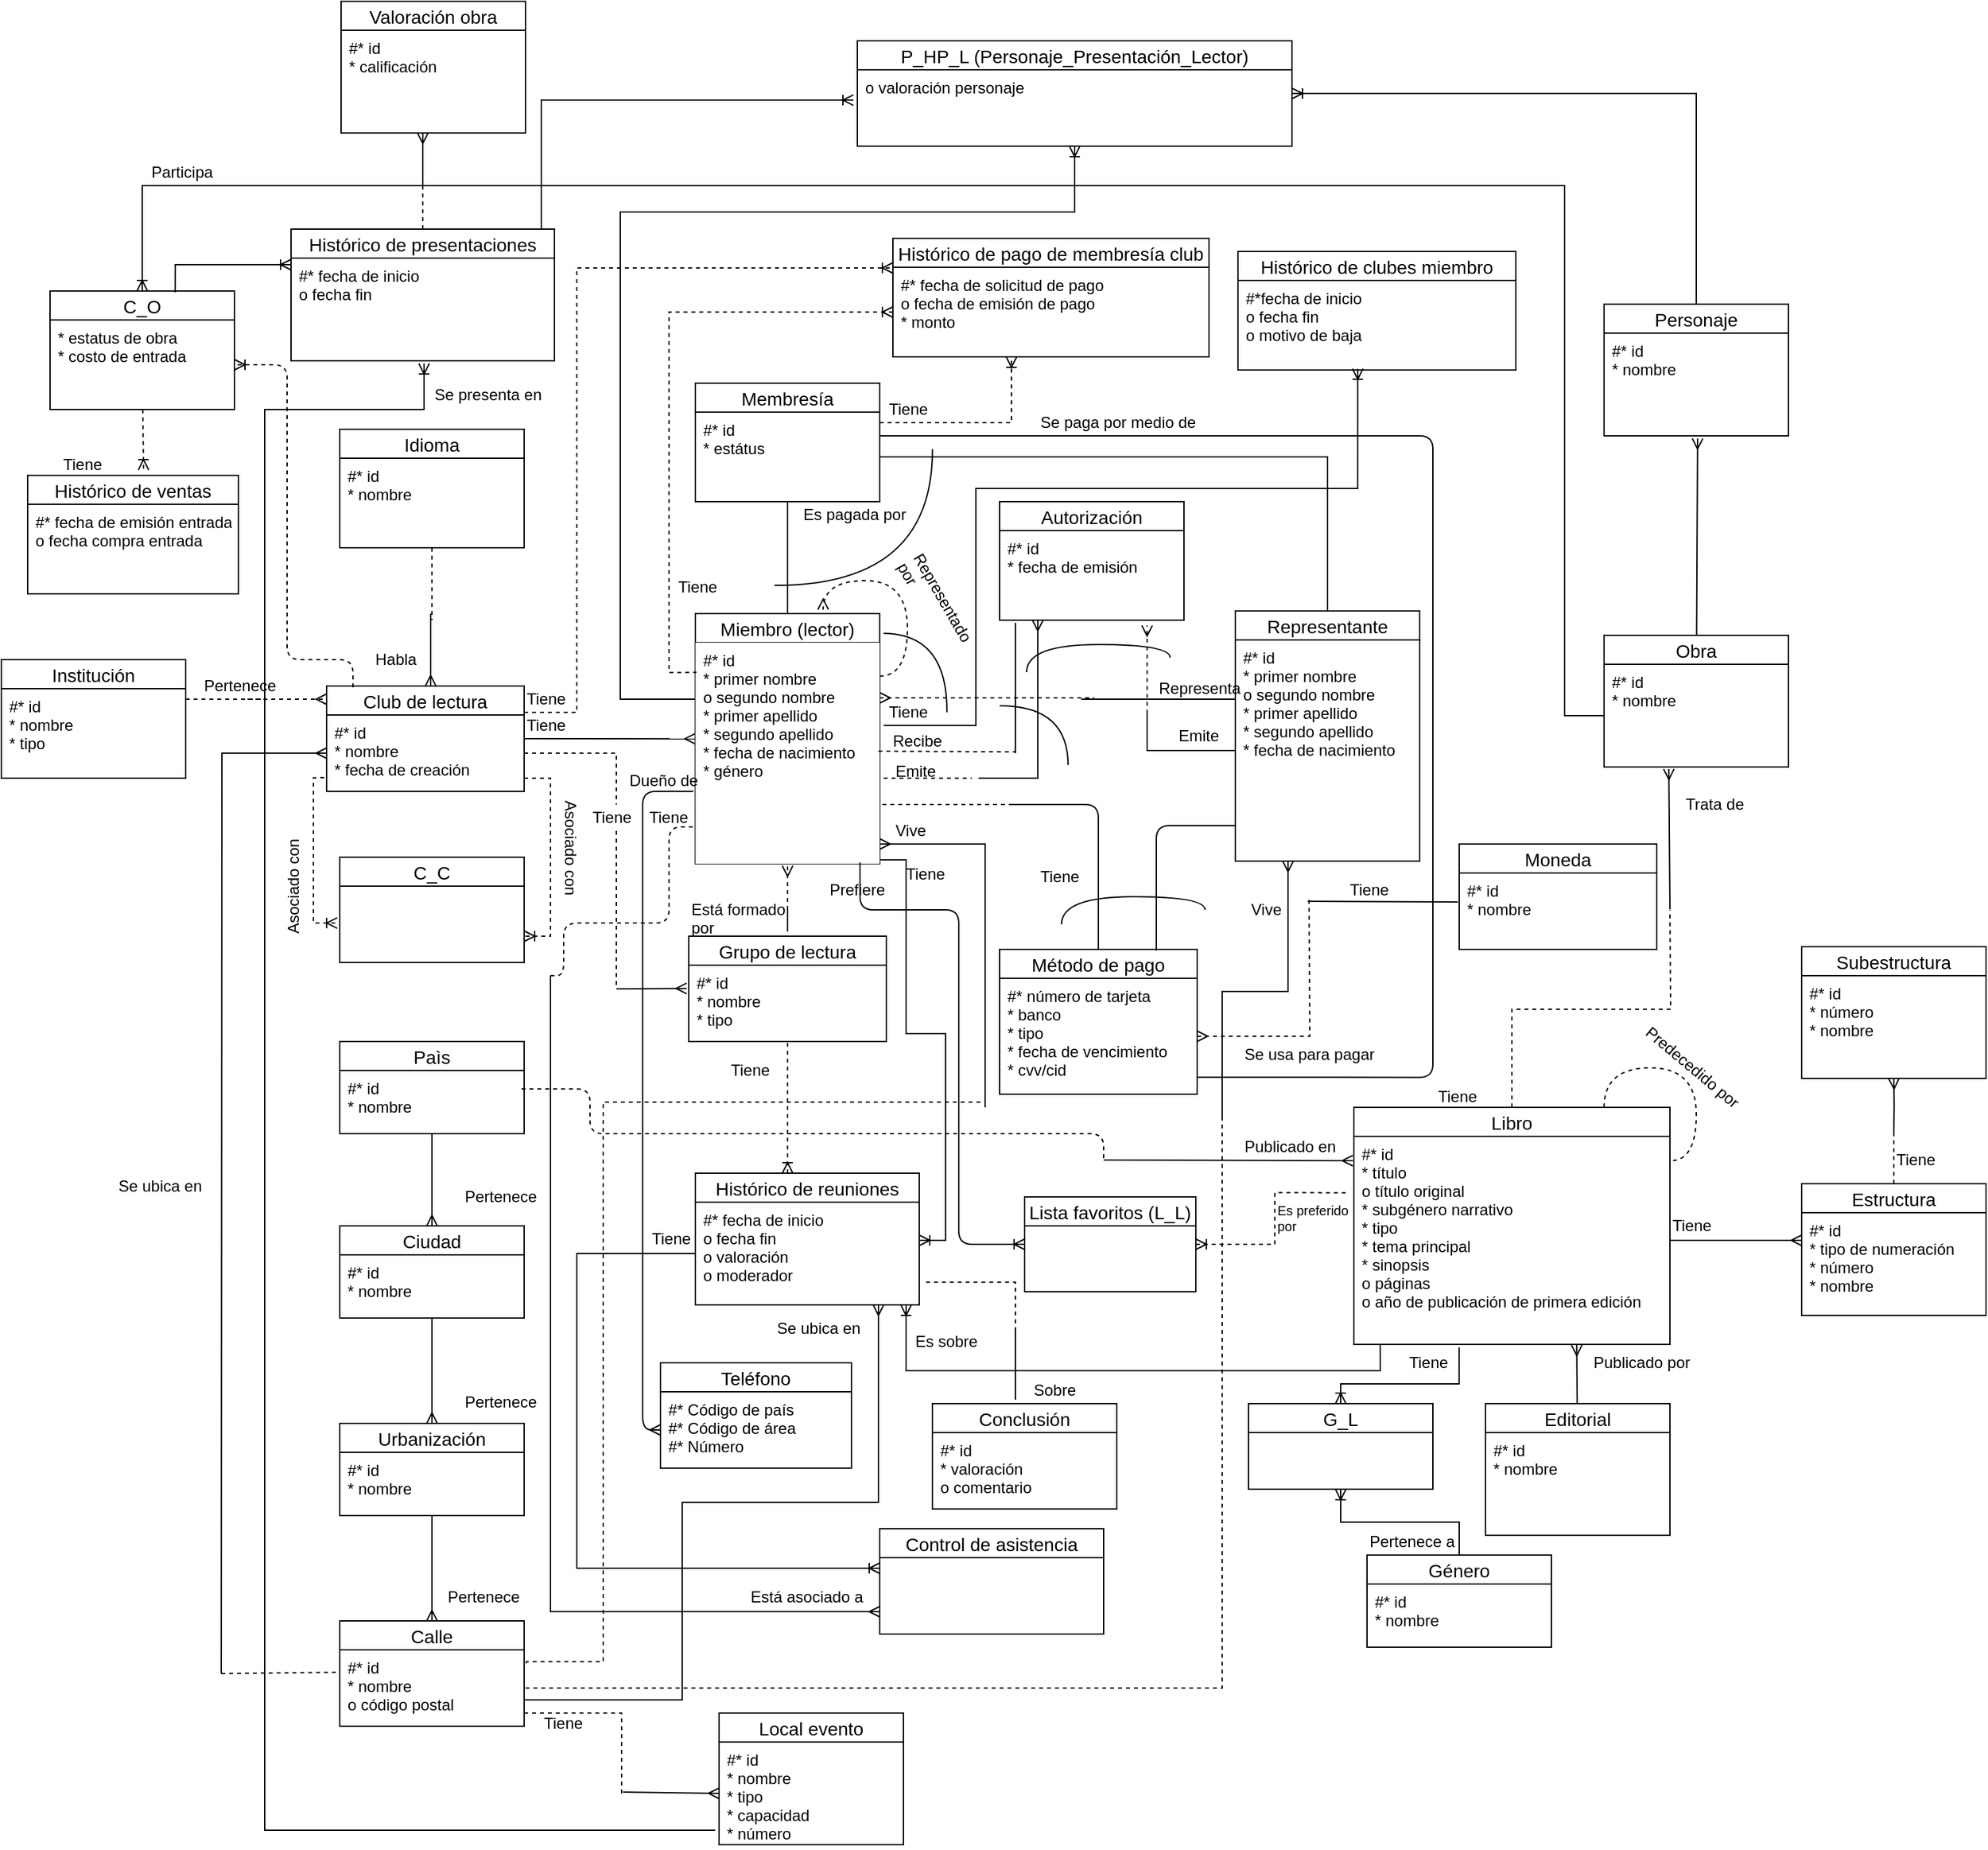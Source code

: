 <mxfile version="12.2.0" type="github" pages="1">
  <diagram id="DlH3Y_NX8wnxPJ1CbBNf" name="Page-1">
    <mxGraphModel dx="1874" dy="2761" grid="1" gridSize="10" guides="1" tooltips="1" connect="1" arrows="1" fold="1" page="1" pageScale="1" pageWidth="850" pageHeight="1100" math="0" shadow="0">
      <root>
        <mxCell id="0"/>
        <mxCell id="1" parent="0"/>
        <mxCell id="sQQmF4ldZeJKrUhW-fq7-21" style="edgeStyle=none;rounded=0;orthogonalLoop=1;jettySize=auto;html=1;entryX=0;entryY=0.435;entryDx=0;entryDy=0;entryPerimeter=0;startArrow=none;startFill=0;endArrow=ERmany;endFill=0;" parent="1" source="sQQmF4ldZeJKrUhW-fq7-1" target="sQQmF4ldZeJKrUhW-fq7-19" edge="1">
          <mxGeometry relative="1" as="geometry"/>
        </mxCell>
        <mxCell id="sQQmF4ldZeJKrUhW-fq7-93" style="edgeStyle=orthogonalEdgeStyle;rounded=0;orthogonalLoop=1;jettySize=auto;html=1;exitX=1;exitY=0.25;exitDx=0;exitDy=0;entryX=0;entryY=0.25;entryDx=0;entryDy=0;startArrow=none;startFill=0;endArrow=ERoneToMany;endFill=0;strokeColor=#000000;dashed=1;" parent="1" source="sQQmF4ldZeJKrUhW-fq7-1" target="sQQmF4ldZeJKrUhW-fq7-87" edge="1">
          <mxGeometry relative="1" as="geometry">
            <Array as="points">
              <mxPoint x="-393" y="-660"/>
              <mxPoint x="-393" y="-998"/>
            </Array>
          </mxGeometry>
        </mxCell>
        <mxCell id="sQQmF4ldZeJKrUhW-fq7-1" value="Club de lectura" style="swimlane;fontStyle=0;childLayout=stackLayout;horizontal=1;startSize=22;fillColor=none;horizontalStack=0;resizeParent=1;resizeParentMax=0;resizeLast=0;collapsible=1;marginBottom=0;swimlaneFillColor=#ffffff;align=center;fontSize=14;" parent="1" vertex="1">
          <mxGeometry x="-583" y="-680" width="150" height="80" as="geometry"/>
        </mxCell>
        <mxCell id="sQQmF4ldZeJKrUhW-fq7-2" value="#* id&#xa;* nombre&#xa;* fecha de creación&#xa;" style="text;strokeColor=none;fillColor=none;spacingLeft=4;spacingRight=4;overflow=hidden;rotatable=0;points=[[0,0.5],[1,0.5]];portConstraint=eastwest;fontSize=12;" parent="sQQmF4ldZeJKrUhW-fq7-1" vertex="1">
          <mxGeometry y="22" width="150" height="58" as="geometry"/>
        </mxCell>
        <mxCell id="sQQmF4ldZeJKrUhW-fq7-6" value="Paìs" style="swimlane;fontStyle=0;childLayout=stackLayout;horizontal=1;startSize=22;fillColor=none;horizontalStack=0;resizeParent=1;resizeParentMax=0;resizeLast=0;collapsible=1;marginBottom=0;swimlaneFillColor=#ffffff;align=center;fontSize=14;" parent="1" vertex="1">
          <mxGeometry x="-573" y="-410" width="140" height="70" as="geometry"/>
        </mxCell>
        <mxCell id="sQQmF4ldZeJKrUhW-fq7-7" value="#* id&#xa;* nombre" style="text;strokeColor=none;fillColor=none;spacingLeft=4;spacingRight=4;overflow=hidden;rotatable=0;points=[[0,0.5],[1,0.5]];portConstraint=eastwest;fontSize=12;" parent="sQQmF4ldZeJKrUhW-fq7-6" vertex="1">
          <mxGeometry y="22" width="140" height="48" as="geometry"/>
        </mxCell>
        <mxCell id="sQQmF4ldZeJKrUhW-fq7-15" value="" style="rounded=0;orthogonalLoop=1;jettySize=auto;html=1;endArrow=none;endFill=0;startArrow=ERmany;startFill=0;" parent="1" source="sQQmF4ldZeJKrUhW-fq7-8" target="sQQmF4ldZeJKrUhW-fq7-7" edge="1">
          <mxGeometry relative="1" as="geometry"/>
        </mxCell>
        <mxCell id="sQQmF4ldZeJKrUhW-fq7-8" value="Ciudad" style="swimlane;fontStyle=0;childLayout=stackLayout;horizontal=1;startSize=22;fillColor=none;horizontalStack=0;resizeParent=1;resizeParentMax=0;resizeLast=0;collapsible=1;marginBottom=0;swimlaneFillColor=#ffffff;align=center;fontSize=14;" parent="1" vertex="1">
          <mxGeometry x="-573" y="-270" width="140" height="70" as="geometry"/>
        </mxCell>
        <mxCell id="sQQmF4ldZeJKrUhW-fq7-9" value="#* id&#xa;* nombre" style="text;strokeColor=none;fillColor=none;spacingLeft=4;spacingRight=4;overflow=hidden;rotatable=0;points=[[0,0.5],[1,0.5]];portConstraint=eastwest;fontSize=12;labelBorderColor=none;rounded=0;" parent="sQQmF4ldZeJKrUhW-fq7-8" vertex="1">
          <mxGeometry y="22" width="140" height="48" as="geometry"/>
        </mxCell>
        <mxCell id="sQQmF4ldZeJKrUhW-fq7-16" value="" style="edgeStyle=none;rounded=0;orthogonalLoop=1;jettySize=auto;html=1;startArrow=ERmany;startFill=0;endArrow=none;endFill=0;" parent="1" source="sQQmF4ldZeJKrUhW-fq7-10" target="sQQmF4ldZeJKrUhW-fq7-9" edge="1">
          <mxGeometry relative="1" as="geometry"/>
        </mxCell>
        <mxCell id="sQQmF4ldZeJKrUhW-fq7-10" value="Urbanización" style="swimlane;fontStyle=0;childLayout=stackLayout;horizontal=1;startSize=22;fillColor=none;horizontalStack=0;resizeParent=1;resizeParentMax=0;resizeLast=0;collapsible=1;marginBottom=0;swimlaneFillColor=#ffffff;align=center;fontSize=14;" parent="1" vertex="1">
          <mxGeometry x="-573" y="-120" width="140" height="70" as="geometry"/>
        </mxCell>
        <mxCell id="sQQmF4ldZeJKrUhW-fq7-11" value="#* id&#xa;* nombre" style="text;strokeColor=none;fillColor=none;spacingLeft=4;spacingRight=4;overflow=hidden;rotatable=0;points=[[0,0.5],[1,0.5]];portConstraint=eastwest;fontSize=12;" parent="sQQmF4ldZeJKrUhW-fq7-10" vertex="1">
          <mxGeometry y="22" width="140" height="48" as="geometry"/>
        </mxCell>
        <mxCell id="sQQmF4ldZeJKrUhW-fq7-17" value="" style="edgeStyle=none;rounded=0;orthogonalLoop=1;jettySize=auto;html=1;startArrow=ERmany;startFill=0;endArrow=none;endFill=0;" parent="1" source="sQQmF4ldZeJKrUhW-fq7-12" target="sQQmF4ldZeJKrUhW-fq7-11" edge="1">
          <mxGeometry relative="1" as="geometry"/>
        </mxCell>
        <mxCell id="sQQmF4ldZeJKrUhW-fq7-12" value="Calle" style="swimlane;fontStyle=0;childLayout=stackLayout;horizontal=1;startSize=22;fillColor=none;horizontalStack=0;resizeParent=1;resizeParentMax=0;resizeLast=0;collapsible=1;marginBottom=0;swimlaneFillColor=#ffffff;align=center;fontSize=14;" parent="1" vertex="1">
          <mxGeometry x="-573" y="30" width="140" height="80" as="geometry"/>
        </mxCell>
        <mxCell id="sQQmF4ldZeJKrUhW-fq7-13" value="#* id&#xa;* nombre&#xa;o código postal&#xa;" style="text;strokeColor=none;fillColor=none;spacingLeft=4;spacingRight=4;overflow=hidden;rotatable=0;points=[[0,0.5],[1,0.5]];portConstraint=eastwest;fontSize=12;" parent="sQQmF4ldZeJKrUhW-fq7-12" vertex="1">
          <mxGeometry y="22" width="140" height="58" as="geometry"/>
        </mxCell>
        <mxCell id="UAHOsp1mP3vzKwPEXrRI-18" style="edgeStyle=orthogonalEdgeStyle;rounded=0;orthogonalLoop=1;jettySize=auto;html=1;entryX=0.5;entryY=1;entryDx=0;entryDy=0;startArrow=none;startFill=0;endArrow=ERoneToMany;endFill=0;" parent="1" source="sQQmF4ldZeJKrUhW-fq7-18" target="UAHOsp1mP3vzKwPEXrRI-14" edge="1">
          <mxGeometry relative="1" as="geometry">
            <Array as="points">
              <mxPoint x="-360" y="-670"/>
              <mxPoint x="-360" y="-1040"/>
              <mxPoint x="-15" y="-1040"/>
            </Array>
          </mxGeometry>
        </mxCell>
        <mxCell id="sQQmF4ldZeJKrUhW-fq7-18" value="Miembro (lector)" style="swimlane;fontStyle=0;childLayout=stackLayout;horizontal=1;startSize=22;fillColor=none;horizontalStack=0;resizeParent=1;resizeParentMax=0;resizeLast=0;collapsible=1;marginBottom=0;swimlaneFillColor=#ffffff;align=center;fontSize=14;" parent="1" vertex="1">
          <mxGeometry x="-303" y="-735" width="140" height="190" as="geometry"/>
        </mxCell>
        <mxCell id="sQQmF4ldZeJKrUhW-fq7-19" value="#* id&#xa;* primer nombre&#xa;o segundo nombre&#xa;* primer apellido&#xa;* segundo apellido&#xa;* fecha de nacimiento&#xa;* género&#xa;" style="text;strokeColor=none;fillColor=#ffffff;spacingLeft=4;spacingRight=4;overflow=hidden;rotatable=0;points=[[0,0.5],[1,0.5]];portConstraint=eastwest;fontSize=12;" parent="sQQmF4ldZeJKrUhW-fq7-18" vertex="1">
          <mxGeometry y="22" width="140" height="168" as="geometry"/>
        </mxCell>
        <mxCell id="sQQmF4ldZeJKrUhW-fq7-22" style="edgeStyle=none;rounded=0;orthogonalLoop=1;jettySize=auto;html=1;exitX=0.5;exitY=0;exitDx=0;exitDy=0;startArrow=none;startFill=0;endArrow=ERmany;endFill=0;" parent="1" source="sQQmF4ldZeJKrUhW-fq7-18" target="sQQmF4ldZeJKrUhW-fq7-18" edge="1">
          <mxGeometry relative="1" as="geometry"/>
        </mxCell>
        <mxCell id="sQQmF4ldZeJKrUhW-fq7-24" value="Institución" style="swimlane;fontStyle=0;childLayout=stackLayout;horizontal=1;startSize=22;fillColor=none;horizontalStack=0;resizeParent=1;resizeParentMax=0;resizeLast=0;collapsible=1;marginBottom=0;swimlaneFillColor=#ffffff;align=center;fontSize=14;" parent="1" vertex="1">
          <mxGeometry x="-830" y="-700" width="140" height="90" as="geometry"/>
        </mxCell>
        <mxCell id="sQQmF4ldZeJKrUhW-fq7-25" value="#* id&#xa;* nombre&#xa;* tipo&#xa;" style="text;strokeColor=none;fillColor=none;spacingLeft=4;spacingRight=4;overflow=hidden;rotatable=0;points=[[0,0.5],[1,0.5]];portConstraint=eastwest;fontSize=12;" parent="sQQmF4ldZeJKrUhW-fq7-24" vertex="1">
          <mxGeometry y="22" width="140" height="68" as="geometry"/>
        </mxCell>
        <mxCell id="sQQmF4ldZeJKrUhW-fq7-29" value="" style="endArrow=ERmany;dashed=1;html=1;endFill=0;" parent="1" edge="1">
          <mxGeometry width="50" height="50" relative="1" as="geometry">
            <mxPoint x="-643" y="-670" as="sourcePoint"/>
            <mxPoint x="-583" y="-670" as="targetPoint"/>
          </mxGeometry>
        </mxCell>
        <mxCell id="sQQmF4ldZeJKrUhW-fq7-30" value="" style="endArrow=none;html=1;dashed=1;" parent="1" edge="1">
          <mxGeometry width="50" height="50" relative="1" as="geometry">
            <mxPoint x="-690" y="-670" as="sourcePoint"/>
            <mxPoint x="-630" y="-670" as="targetPoint"/>
          </mxGeometry>
        </mxCell>
        <mxCell id="qw_lqS5V0hIstocsAN0Z-2" style="edgeStyle=none;rounded=0;orthogonalLoop=1;jettySize=auto;html=1;dashed=1;endArrow=none;endFill=0;" parent="1" source="sQQmF4ldZeJKrUhW-fq7-34" edge="1">
          <mxGeometry relative="1" as="geometry">
            <mxPoint x="-503" y="-730" as="targetPoint"/>
          </mxGeometry>
        </mxCell>
        <mxCell id="sQQmF4ldZeJKrUhW-fq7-34" value="Idioma" style="swimlane;fontStyle=0;childLayout=stackLayout;horizontal=1;startSize=22;fillColor=none;horizontalStack=0;resizeParent=1;resizeParentMax=0;resizeLast=0;collapsible=1;marginBottom=0;swimlaneFillColor=#ffffff;align=center;fontSize=14;" parent="1" vertex="1">
          <mxGeometry x="-573" y="-875" width="140" height="90" as="geometry"/>
        </mxCell>
        <mxCell id="sQQmF4ldZeJKrUhW-fq7-35" value="#* id&#xa;* nombre&#xa;" style="text;strokeColor=none;fillColor=none;spacingLeft=4;spacingRight=4;overflow=hidden;rotatable=0;points=[[0,0.5],[1,0.5]];portConstraint=eastwest;fontSize=12;" parent="sQQmF4ldZeJKrUhW-fq7-34" vertex="1">
          <mxGeometry y="22" width="140" height="68" as="geometry"/>
        </mxCell>
        <mxCell id="sQQmF4ldZeJKrUhW-fq7-37" value="C_C" style="swimlane;fontStyle=0;childLayout=stackLayout;horizontal=1;startSize=22;fillColor=none;horizontalStack=0;resizeParent=1;resizeParentMax=0;resizeLast=0;collapsible=1;marginBottom=0;swimlaneFillColor=#ffffff;align=center;fontSize=14;" parent="1" vertex="1">
          <mxGeometry x="-573" y="-550" width="140" height="80" as="geometry"/>
        </mxCell>
        <mxCell id="sQQmF4ldZeJKrUhW-fq7-39" style="edgeStyle=orthogonalEdgeStyle;rounded=0;orthogonalLoop=1;jettySize=auto;html=1;dashed=1;startArrow=none;startFill=0;endArrow=ERoneToMany;endFill=0;exitX=-0.012;exitY=0.822;exitDx=0;exitDy=0;exitPerimeter=0;strokeColor=#000000;" parent="1" source="sQQmF4ldZeJKrUhW-fq7-2" edge="1">
          <mxGeometry relative="1" as="geometry">
            <mxPoint x="-575" y="-500" as="targetPoint"/>
            <Array as="points">
              <mxPoint x="-593" y="-610"/>
              <mxPoint x="-593" y="-500"/>
            </Array>
          </mxGeometry>
        </mxCell>
        <mxCell id="sQQmF4ldZeJKrUhW-fq7-40" style="edgeStyle=orthogonalEdgeStyle;rounded=0;orthogonalLoop=1;jettySize=auto;html=1;dashed=1;startArrow=none;startFill=0;endArrow=ERoneToMany;endFill=0;strokeColor=#000000;entryX=1;entryY=0.75;entryDx=0;entryDy=0;" parent="1" source="sQQmF4ldZeJKrUhW-fq7-2" target="sQQmF4ldZeJKrUhW-fq7-37" edge="1">
          <mxGeometry relative="1" as="geometry">
            <mxPoint x="-393" y="-490.0" as="targetPoint"/>
            <Array as="points">
              <mxPoint x="-413" y="-610"/>
              <mxPoint x="-413" y="-490"/>
            </Array>
          </mxGeometry>
        </mxCell>
        <mxCell id="sQQmF4ldZeJKrUhW-fq7-41" style="edgeStyle=orthogonalEdgeStyle;rounded=0;orthogonalLoop=1;jettySize=auto;html=1;startArrow=ERmany;startFill=0;endArrow=none;endFill=0;strokeColor=#000000;" parent="1" source="sQQmF4ldZeJKrUhW-fq7-2" edge="1">
          <mxGeometry relative="1" as="geometry">
            <mxPoint x="-663" y="70" as="targetPoint"/>
          </mxGeometry>
        </mxCell>
        <mxCell id="sQQmF4ldZeJKrUhW-fq7-42" value="" style="endArrow=none;dashed=1;html=1;strokeColor=#000000;" parent="1" edge="1">
          <mxGeometry width="50" height="50" relative="1" as="geometry">
            <mxPoint x="-663" y="70" as="sourcePoint"/>
            <mxPoint x="-573" y="69" as="targetPoint"/>
          </mxGeometry>
        </mxCell>
        <mxCell id="sQQmF4ldZeJKrUhW-fq7-43" value="Grupo de lectura" style="swimlane;fontStyle=0;childLayout=stackLayout;horizontal=1;startSize=22;fillColor=none;horizontalStack=0;resizeParent=1;resizeParentMax=0;resizeLast=0;collapsible=1;marginBottom=0;swimlaneFillColor=#ffffff;align=center;fontSize=14;" parent="1" vertex="1">
          <mxGeometry x="-308" y="-490" width="150" height="80" as="geometry"/>
        </mxCell>
        <mxCell id="sQQmF4ldZeJKrUhW-fq7-44" value="#* id&#xa;* nombre&#xa;* tipo&#xa;" style="text;strokeColor=none;fillColor=none;spacingLeft=4;spacingRight=4;overflow=hidden;rotatable=0;points=[[0,0.5],[1,0.5]];portConstraint=eastwest;fontSize=12;" parent="sQQmF4ldZeJKrUhW-fq7-43" vertex="1">
          <mxGeometry y="22" width="150" height="58" as="geometry"/>
        </mxCell>
        <mxCell id="sQQmF4ldZeJKrUhW-fq7-45" style="edgeStyle=orthogonalEdgeStyle;rounded=0;orthogonalLoop=1;jettySize=auto;html=1;startArrow=none;startFill=0;endArrow=none;endFill=0;strokeColor=#000000;dashed=1;" parent="1" source="sQQmF4ldZeJKrUhW-fq7-64" edge="1">
          <mxGeometry relative="1" as="geometry">
            <mxPoint x="-363" y="-450.0" as="targetPoint"/>
          </mxGeometry>
        </mxCell>
        <mxCell id="sQQmF4ldZeJKrUhW-fq7-47" style="rounded=0;orthogonalLoop=1;jettySize=auto;html=1;startArrow=ERmany;startFill=0;endArrow=none;endFill=0;strokeColor=#000000;exitX=-0.011;exitY=0.305;exitDx=0;exitDy=0;exitPerimeter=0;" parent="1" source="sQQmF4ldZeJKrUhW-fq7-44" edge="1">
          <mxGeometry relative="1" as="geometry">
            <mxPoint x="-363" y="-450.0" as="targetPoint"/>
          </mxGeometry>
        </mxCell>
        <mxCell id="sQQmF4ldZeJKrUhW-fq7-55" style="edgeStyle=orthogonalEdgeStyle;rounded=0;orthogonalLoop=1;jettySize=auto;html=1;startArrow=ERmany;startFill=0;endArrow=none;endFill=0;strokeColor=#000000;" parent="1" source="sQQmF4ldZeJKrUhW-fq7-48" edge="1">
          <mxGeometry relative="1" as="geometry">
            <mxPoint x="97" y="-350.0" as="targetPoint"/>
            <Array as="points">
              <mxPoint x="147" y="-448"/>
              <mxPoint x="97" y="-448"/>
            </Array>
          </mxGeometry>
        </mxCell>
        <mxCell id="sQQmF4ldZeJKrUhW-fq7-59" style="edgeStyle=orthogonalEdgeStyle;rounded=0;orthogonalLoop=1;jettySize=auto;html=1;entryX=1;entryY=0.5;entryDx=0;entryDy=0;startArrow=none;startFill=0;endArrow=none;endFill=0;strokeColor=#000000;" parent="1" source="sQQmF4ldZeJKrUhW-fq7-48" target="sQQmF4ldZeJKrUhW-fq7-57" edge="1">
          <mxGeometry relative="1" as="geometry"/>
        </mxCell>
        <mxCell id="sQQmF4ldZeJKrUhW-fq7-48" value="Representante" style="swimlane;fontStyle=0;childLayout=stackLayout;horizontal=1;startSize=22;fillColor=none;horizontalStack=0;resizeParent=1;resizeParentMax=0;resizeLast=0;collapsible=1;marginBottom=0;swimlaneFillColor=#ffffff;align=center;fontSize=14;" parent="1" vertex="1">
          <mxGeometry x="107" y="-737" width="140" height="190" as="geometry"/>
        </mxCell>
        <mxCell id="sQQmF4ldZeJKrUhW-fq7-49" value="#* id&#xa;* primer nombre&#xa;o segundo nombre&#xa;* primer apellido&#xa;* segundo apellido&#xa;* fecha de nacimiento&#xa;" style="text;strokeColor=none;fillColor=none;spacingLeft=4;spacingRight=4;overflow=hidden;rotatable=0;points=[[0,0.5],[1,0.5]];portConstraint=eastwest;fontSize=12;" parent="sQQmF4ldZeJKrUhW-fq7-48" vertex="1">
          <mxGeometry y="22" width="140" height="168" as="geometry"/>
        </mxCell>
        <mxCell id="sQQmF4ldZeJKrUhW-fq7-50" value="Autorización" style="swimlane;fontStyle=0;childLayout=stackLayout;horizontal=1;startSize=22;fillColor=none;horizontalStack=0;resizeParent=1;resizeParentMax=0;resizeLast=0;collapsible=1;marginBottom=0;swimlaneFillColor=#ffffff;align=center;fontSize=14;" parent="1" vertex="1">
          <mxGeometry x="-72" y="-820" width="140" height="90" as="geometry"/>
        </mxCell>
        <mxCell id="sQQmF4ldZeJKrUhW-fq7-51" value="#* id&#xa;* fecha de emisión&#xa;" style="text;strokeColor=none;fillColor=none;spacingLeft=4;spacingRight=4;overflow=hidden;rotatable=0;points=[[0,0.5],[1,0.5]];portConstraint=eastwest;fontSize=12;" parent="sQQmF4ldZeJKrUhW-fq7-50" vertex="1">
          <mxGeometry y="22" width="140" height="68" as="geometry"/>
        </mxCell>
        <mxCell id="sQQmF4ldZeJKrUhW-fq7-52" style="edgeStyle=orthogonalEdgeStyle;rounded=0;orthogonalLoop=1;jettySize=auto;html=1;startArrow=ERmany;startFill=0;endArrow=none;endFill=0;strokeColor=#000000;" parent="1" source="sQQmF4ldZeJKrUhW-fq7-19" edge="1">
          <mxGeometry relative="1" as="geometry">
            <mxPoint x="-83" y="-360" as="targetPoint"/>
            <Array as="points">
              <mxPoint x="-83" y="-560"/>
            </Array>
          </mxGeometry>
        </mxCell>
        <mxCell id="sQQmF4ldZeJKrUhW-fq7-53" style="edgeStyle=orthogonalEdgeStyle;rounded=0;orthogonalLoop=1;jettySize=auto;html=1;startArrow=none;startFill=0;endArrow=none;endFill=0;strokeColor=#000000;dashed=1;exitX=1.012;exitY=0.177;exitDx=0;exitDy=0;exitPerimeter=0;" parent="1" source="sQQmF4ldZeJKrUhW-fq7-13" edge="1">
          <mxGeometry relative="1" as="geometry">
            <mxPoint x="-83" y="-364" as="targetPoint"/>
            <Array as="points">
              <mxPoint x="-373" y="61"/>
              <mxPoint x="-373" y="-364"/>
            </Array>
          </mxGeometry>
        </mxCell>
        <mxCell id="sQQmF4ldZeJKrUhW-fq7-54" style="rounded=0;orthogonalLoop=1;jettySize=auto;html=1;startArrow=none;startFill=0;endArrow=none;endFill=0;strokeColor=#000000;dashed=1;edgeStyle=orthogonalEdgeStyle;" parent="1" edge="1">
          <mxGeometry relative="1" as="geometry">
            <mxPoint x="97" y="-350" as="targetPoint"/>
            <mxPoint x="-432" y="81" as="sourcePoint"/>
            <Array as="points">
              <mxPoint x="-432" y="81"/>
              <mxPoint x="97" y="81"/>
            </Array>
          </mxGeometry>
        </mxCell>
        <mxCell id="sQQmF4ldZeJKrUhW-fq7-58" style="edgeStyle=none;rounded=0;orthogonalLoop=1;jettySize=auto;html=1;entryX=0.5;entryY=0;entryDx=0;entryDy=0;startArrow=none;startFill=0;endArrow=none;endFill=0;strokeColor=#000000;" parent="1" source="sQQmF4ldZeJKrUhW-fq7-56" target="sQQmF4ldZeJKrUhW-fq7-18" edge="1">
          <mxGeometry relative="1" as="geometry"/>
        </mxCell>
        <mxCell id="sQQmF4ldZeJKrUhW-fq7-56" value="Membresía" style="swimlane;fontStyle=0;childLayout=stackLayout;horizontal=1;startSize=22;fillColor=none;horizontalStack=0;resizeParent=1;resizeParentMax=0;resizeLast=0;collapsible=1;marginBottom=0;swimlaneFillColor=#ffffff;align=center;fontSize=14;" parent="1" vertex="1">
          <mxGeometry x="-303" y="-910" width="140" height="90" as="geometry"/>
        </mxCell>
        <mxCell id="sQQmF4ldZeJKrUhW-fq7-57" value="#* id&#xa;* estátus&#xa;&#xa;" style="text;strokeColor=none;fillColor=none;spacingLeft=4;spacingRight=4;overflow=hidden;rotatable=0;points=[[0,0.5],[1,0.5]];portConstraint=eastwest;fontSize=12;" parent="sQQmF4ldZeJKrUhW-fq7-56" vertex="1">
          <mxGeometry y="22" width="140" height="68" as="geometry"/>
        </mxCell>
        <mxCell id="sQQmF4ldZeJKrUhW-fq7-60" value="" style="endArrow=none;html=1;strokeColor=#000000;edgeStyle=orthogonalEdgeStyle;curved=1;" parent="1" edge="1">
          <mxGeometry width="50" height="50" relative="1" as="geometry">
            <mxPoint x="-243" y="-756.5" as="sourcePoint"/>
            <mxPoint x="-123" y="-860" as="targetPoint"/>
          </mxGeometry>
        </mxCell>
        <mxCell id="sQQmF4ldZeJKrUhW-fq7-61" value="Pertenece" style="text;html=1;resizable=0;points=[];autosize=1;align=left;verticalAlign=top;spacingTop=-4;" parent="1" vertex="1">
          <mxGeometry x="-678" y="-690" width="70" height="20" as="geometry"/>
        </mxCell>
        <mxCell id="sQQmF4ldZeJKrUhW-fq7-62" value="Asociado con" style="text;html=1;resizable=0;points=[];autosize=1;align=left;verticalAlign=top;spacingTop=-4;rotation=-90;" parent="1" vertex="1">
          <mxGeometry x="-653" y="-545" width="90" height="20" as="geometry"/>
        </mxCell>
        <mxCell id="sQQmF4ldZeJKrUhW-fq7-63" value="Asociado con" style="text;html=1;resizable=0;points=[];autosize=1;align=left;verticalAlign=top;spacingTop=-4;rotation=90;" parent="1" vertex="1">
          <mxGeometry x="-443" y="-560" width="90" height="20" as="geometry"/>
        </mxCell>
        <mxCell id="sQQmF4ldZeJKrUhW-fq7-65" value="Tiene" style="text;html=1;resizable=0;points=[];autosize=1;align=left;verticalAlign=top;spacingTop=-4;" parent="1" vertex="1">
          <mxGeometry x="-433" y="-660" width="40" height="20" as="geometry"/>
        </mxCell>
        <mxCell id="sQQmF4ldZeJKrUhW-fq7-67" value="Habla" style="text;html=1;resizable=0;points=[];autosize=1;align=left;verticalAlign=top;spacingTop=-4;" parent="1" vertex="1">
          <mxGeometry x="-548" y="-710" width="50" height="20" as="geometry"/>
        </mxCell>
        <mxCell id="sQQmF4ldZeJKrUhW-fq7-69" value="Se ubica en" style="text;html=1;resizable=0;points=[];autosize=1;align=left;verticalAlign=top;spacingTop=-4;" parent="1" vertex="1">
          <mxGeometry x="-743" y="-310" width="80" height="20" as="geometry"/>
        </mxCell>
        <mxCell id="sQQmF4ldZeJKrUhW-fq7-70" value="Vive" style="text;html=1;resizable=0;points=[];autosize=1;align=left;verticalAlign=top;spacingTop=-4;" parent="1" vertex="1">
          <mxGeometry x="-153" y="-580" width="40" height="20" as="geometry"/>
        </mxCell>
        <mxCell id="sQQmF4ldZeJKrUhW-fq7-71" value="Vive" style="text;html=1;resizable=0;points=[];autosize=1;align=left;verticalAlign=top;spacingTop=-4;" parent="1" vertex="1">
          <mxGeometry x="117" y="-520" width="40" height="20" as="geometry"/>
        </mxCell>
        <mxCell id="sQQmF4ldZeJKrUhW-fq7-72" value="Es pagada por" style="text;html=1;resizable=0;points=[];autosize=1;align=left;verticalAlign=top;spacingTop=-4;" parent="1" vertex="1">
          <mxGeometry x="-223" y="-820" width="90" height="20" as="geometry"/>
        </mxCell>
        <mxCell id="sQQmF4ldZeJKrUhW-fq7-74" value="Pertenece" style="text;html=1;resizable=0;points=[];autosize=1;align=left;verticalAlign=top;spacingTop=-4;" parent="1" vertex="1">
          <mxGeometry x="-480" y="-302" width="70" height="20" as="geometry"/>
        </mxCell>
        <mxCell id="sQQmF4ldZeJKrUhW-fq7-75" value="Pertenece" style="text;html=1;resizable=0;points=[];autosize=1;align=left;verticalAlign=top;spacingTop=-4;" parent="1" vertex="1">
          <mxGeometry x="-480" y="-146" width="70" height="20" as="geometry"/>
        </mxCell>
        <mxCell id="sQQmF4ldZeJKrUhW-fq7-76" value="Pertenece" style="text;html=1;resizable=0;points=[];autosize=1;align=left;verticalAlign=top;spacingTop=-4;" parent="1" vertex="1">
          <mxGeometry x="-493" y="1.5" width="70" height="20" as="geometry"/>
        </mxCell>
        <mxCell id="sQQmF4ldZeJKrUhW-fq7-77" value="" style="endArrow=none;dashed=1;html=1;strokeColor=#000000;" parent="1" edge="1">
          <mxGeometry width="50" height="50" relative="1" as="geometry">
            <mxPoint x="-160" y="-610" as="sourcePoint"/>
            <mxPoint x="-93" y="-610" as="targetPoint"/>
          </mxGeometry>
        </mxCell>
        <mxCell id="sQQmF4ldZeJKrUhW-fq7-87" value="Histórico de pago de membresía club" style="swimlane;fontStyle=0;childLayout=stackLayout;horizontal=1;startSize=22;fillColor=none;horizontalStack=0;resizeParent=1;resizeParentMax=0;resizeLast=0;collapsible=1;marginBottom=0;swimlaneFillColor=#ffffff;align=center;fontSize=14;" parent="1" vertex="1">
          <mxGeometry x="-153" y="-1020" width="240" height="90" as="geometry"/>
        </mxCell>
        <mxCell id="sQQmF4ldZeJKrUhW-fq7-88" value="#* fecha de solicitud de pago&#xa;o fecha de emisión de pago&#xa;* monto&#xa;" style="text;strokeColor=none;fillColor=none;spacingLeft=4;spacingRight=4;overflow=hidden;rotatable=0;points=[[0,0.5],[1,0.5]];portConstraint=eastwest;fontSize=12;" parent="sQQmF4ldZeJKrUhW-fq7-87" vertex="1">
          <mxGeometry y="22" width="240" height="68" as="geometry"/>
        </mxCell>
        <mxCell id="sQQmF4ldZeJKrUhW-fq7-92" style="edgeStyle=orthogonalEdgeStyle;rounded=0;orthogonalLoop=1;jettySize=auto;html=1;entryX=0.006;entryY=0.135;entryDx=0;entryDy=0;entryPerimeter=0;startArrow=ERoneToMany;startFill=0;endArrow=none;endFill=0;strokeColor=#000000;dashed=1;" parent="1" source="sQQmF4ldZeJKrUhW-fq7-88" target="sQQmF4ldZeJKrUhW-fq7-19" edge="1">
          <mxGeometry relative="1" as="geometry"/>
        </mxCell>
        <mxCell id="sQQmF4ldZeJKrUhW-fq7-94" value="Tiene" style="text;html=1;resizable=0;points=[];autosize=1;align=left;verticalAlign=top;spacingTop=-4;" parent="1" vertex="1">
          <mxGeometry x="-318" y="-765" width="40" height="20" as="geometry"/>
        </mxCell>
        <mxCell id="sQQmF4ldZeJKrUhW-fq7-95" value="Tiene" style="text;html=1;resizable=0;points=[];autosize=1;align=left;verticalAlign=top;spacingTop=-4;" parent="1" vertex="1">
          <mxGeometry x="-433" y="-680" width="40" height="20" as="geometry"/>
        </mxCell>
        <mxCell id="sQQmF4ldZeJKrUhW-fq7-64" value="Tiene" style="text;html=1;resizable=0;points=[];autosize=1;align=left;verticalAlign=top;spacingTop=-4;" parent="1" vertex="1">
          <mxGeometry x="-383" y="-590" width="40" height="20" as="geometry"/>
        </mxCell>
        <mxCell id="sQQmF4ldZeJKrUhW-fq7-96" style="edgeStyle=orthogonalEdgeStyle;rounded=0;orthogonalLoop=1;jettySize=auto;html=1;startArrow=none;startFill=0;endArrow=none;endFill=0;strokeColor=#000000;dashed=1;" parent="1" source="sQQmF4ldZeJKrUhW-fq7-2" target="sQQmF4ldZeJKrUhW-fq7-64" edge="1">
          <mxGeometry relative="1" as="geometry">
            <mxPoint x="-363" y="-450.0" as="targetPoint"/>
            <mxPoint x="-433" y="-628.667" as="sourcePoint"/>
          </mxGeometry>
        </mxCell>
        <mxCell id="sQQmF4ldZeJKrUhW-fq7-103" style="edgeStyle=orthogonalEdgeStyle;rounded=0;orthogonalLoop=1;jettySize=auto;html=1;dashed=1;startArrow=none;startFill=0;endArrow=ERoneToMany;endFill=0;strokeColor=#000000;entryX=0.375;entryY=1;entryDx=0;entryDy=0;entryPerimeter=0;" parent="1" source="sQQmF4ldZeJKrUhW-fq7-57" target="sQQmF4ldZeJKrUhW-fq7-88" edge="1">
          <mxGeometry relative="1" as="geometry">
            <mxPoint x="-63" y="-920" as="targetPoint"/>
            <Array as="points">
              <mxPoint x="-63" y="-880"/>
            </Array>
          </mxGeometry>
        </mxCell>
        <mxCell id="sQQmF4ldZeJKrUhW-fq7-104" value="Tiene" style="text;html=1;resizable=0;points=[];autosize=1;align=left;verticalAlign=top;spacingTop=-4;" parent="1" vertex="1">
          <mxGeometry x="-158" y="-900" width="40" height="20" as="geometry"/>
        </mxCell>
        <mxCell id="sQQmF4ldZeJKrUhW-fq7-105" value="Método de pago" style="swimlane;fontStyle=0;childLayout=stackLayout;horizontal=1;startSize=22;fillColor=none;horizontalStack=0;resizeParent=1;resizeParentMax=0;resizeLast=0;collapsible=1;marginBottom=0;swimlaneFillColor=#ffffff;align=center;fontSize=14;" parent="1" vertex="1">
          <mxGeometry x="-72" y="-480" width="150" height="110" as="geometry"/>
        </mxCell>
        <mxCell id="sQQmF4ldZeJKrUhW-fq7-109" value="" style="endArrow=none;html=1;strokeColor=#000000;edgeStyle=orthogonalEdgeStyle;" parent="sQQmF4ldZeJKrUhW-fq7-105" source="sQQmF4ldZeJKrUhW-fq7-105" edge="1">
          <mxGeometry width="50" height="50" relative="1" as="geometry">
            <mxPoint x="15" y="-2" as="sourcePoint"/>
            <mxPoint x="9" y="-110" as="targetPoint"/>
            <Array as="points">
              <mxPoint x="75" y="-110"/>
            </Array>
          </mxGeometry>
        </mxCell>
        <mxCell id="sQQmF4ldZeJKrUhW-fq7-106" value="#* número de tarjeta&#xa;* banco&#xa;* tipo&#xa;* fecha de vencimiento&#xa;* cvv/cid&#xa;" style="text;strokeColor=none;fillColor=none;spacingLeft=4;spacingRight=4;overflow=hidden;rotatable=0;points=[[0,0.5],[1,0.5]];portConstraint=eastwest;fontSize=12;" parent="sQQmF4ldZeJKrUhW-fq7-105" vertex="1">
          <mxGeometry y="22" width="150" height="88" as="geometry"/>
        </mxCell>
        <mxCell id="sQQmF4ldZeJKrUhW-fq7-111" value="" style="endArrow=none;html=1;strokeColor=#000000;edgeStyle=orthogonalEdgeStyle;curved=1;" parent="sQQmF4ldZeJKrUhW-fq7-105" edge="1">
          <mxGeometry width="50" height="50" relative="1" as="geometry">
            <mxPoint x="47" y="-19" as="sourcePoint"/>
            <mxPoint x="156" y="-30" as="targetPoint"/>
            <Array as="points">
              <mxPoint x="47" y="-40"/>
              <mxPoint x="156" y="-40"/>
            </Array>
          </mxGeometry>
        </mxCell>
        <mxCell id="sQQmF4ldZeJKrUhW-fq7-108" value="" style="endArrow=none;html=1;dashed=1;strokeColor=#000000;" parent="1" edge="1">
          <mxGeometry width="50" height="50" relative="1" as="geometry">
            <mxPoint x="-161" y="-590" as="sourcePoint"/>
            <mxPoint x="-40" y="-590" as="targetPoint"/>
          </mxGeometry>
        </mxCell>
        <mxCell id="sQQmF4ldZeJKrUhW-fq7-110" value="" style="endArrow=none;html=1;strokeColor=#000000;edgeStyle=orthogonalEdgeStyle;" parent="1" target="sQQmF4ldZeJKrUhW-fq7-49" edge="1">
          <mxGeometry width="50" height="50" relative="1" as="geometry">
            <mxPoint x="47" y="-479" as="sourcePoint"/>
            <mxPoint x="27" y="-574" as="targetPoint"/>
            <Array as="points">
              <mxPoint x="47" y="-479"/>
              <mxPoint x="47" y="-574"/>
            </Array>
          </mxGeometry>
        </mxCell>
        <mxCell id="sQQmF4ldZeJKrUhW-fq7-112" value="Tiene" style="text;html=1;resizable=0;points=[];autosize=1;align=left;verticalAlign=top;spacingTop=-4;" parent="1" vertex="1">
          <mxGeometry x="-43" y="-545" width="40" height="20" as="geometry"/>
        </mxCell>
        <mxCell id="sQQmF4ldZeJKrUhW-fq7-113" value="" style="endArrow=none;html=1;strokeColor=#000000;edgeStyle=orthogonalEdgeStyle;entryX=1.004;entryY=0.854;entryDx=0;entryDy=0;entryPerimeter=0;" parent="1" target="sQQmF4ldZeJKrUhW-fq7-106" edge="1">
          <mxGeometry width="50" height="50" relative="1" as="geometry">
            <mxPoint x="-163" y="-870" as="sourcePoint"/>
            <mxPoint x="-113" y="-911.5" as="targetPoint"/>
            <Array as="points">
              <mxPoint x="257" y="-870"/>
              <mxPoint x="257" y="-383"/>
            </Array>
          </mxGeometry>
        </mxCell>
        <mxCell id="sQQmF4ldZeJKrUhW-fq7-114" value="Se paga por medio de" style="text;html=1;resizable=0;points=[];autosize=1;align=left;verticalAlign=top;spacingTop=-4;" parent="1" vertex="1">
          <mxGeometry x="-43" y="-890" width="130" height="20" as="geometry"/>
        </mxCell>
        <mxCell id="sQQmF4ldZeJKrUhW-fq7-115" value="Se usa para pagar" style="text;html=1;resizable=0;points=[];autosize=1;align=left;verticalAlign=top;spacingTop=-4;" parent="1" vertex="1">
          <mxGeometry x="112" y="-410" width="110" height="20" as="geometry"/>
        </mxCell>
        <mxCell id="sQQmF4ldZeJKrUhW-fq7-116" value="" style="endArrow=ERmany;html=1;strokeColor=#000000;dashed=1;endFill=0;" parent="1" edge="1">
          <mxGeometry width="50" height="50" relative="1" as="geometry">
            <mxPoint x="-233" y="-510" as="sourcePoint"/>
            <mxPoint x="-233" y="-543.5" as="targetPoint"/>
          </mxGeometry>
        </mxCell>
        <mxCell id="sQQmF4ldZeJKrUhW-fq7-117" value="" style="endArrow=none;html=1;strokeColor=#000000;" parent="1" edge="1">
          <mxGeometry width="50" height="50" relative="1" as="geometry">
            <mxPoint x="-233" y="-493.5" as="sourcePoint"/>
            <mxPoint x="-233" y="-510" as="targetPoint"/>
          </mxGeometry>
        </mxCell>
        <mxCell id="sQQmF4ldZeJKrUhW-fq7-118" value="Histórico de reuniones" style="swimlane;fontStyle=0;childLayout=stackLayout;horizontal=1;startSize=22;fillColor=none;horizontalStack=0;resizeParent=1;resizeParentMax=0;resizeLast=0;collapsible=1;marginBottom=0;swimlaneFillColor=#ffffff;align=center;fontSize=14;" parent="1" vertex="1">
          <mxGeometry x="-303" y="-310" width="170" height="100" as="geometry"/>
        </mxCell>
        <mxCell id="sQQmF4ldZeJKrUhW-fq7-119" value="#* fecha de inicio&#xa;o fecha fin&#xa;o valoración&#xa;o moderador&#xa;" style="text;strokeColor=none;fillColor=none;spacingLeft=4;spacingRight=4;overflow=hidden;rotatable=0;points=[[0,0.5],[1,0.5]];portConstraint=eastwest;fontSize=12;" parent="sQQmF4ldZeJKrUhW-fq7-118" vertex="1">
          <mxGeometry y="22" width="170" height="78" as="geometry"/>
        </mxCell>
        <mxCell id="sQQmF4ldZeJKrUhW-fq7-120" value="" style="endArrow=none;html=1;strokeColor=#000000;dashed=1;startArrow=ERoneToMany;startFill=0;" parent="1" edge="1">
          <mxGeometry width="50" height="50" relative="1" as="geometry">
            <mxPoint x="-233" y="-310" as="sourcePoint"/>
            <mxPoint x="-233" y="-410" as="targetPoint"/>
          </mxGeometry>
        </mxCell>
        <mxCell id="sQQmF4ldZeJKrUhW-fq7-123" style="edgeStyle=orthogonalEdgeStyle;rounded=0;orthogonalLoop=1;jettySize=auto;html=1;startArrow=ERoneToMany;startFill=0;endArrow=none;endFill=0;strokeColor=#000000;entryX=1;entryY=0.982;entryDx=0;entryDy=0;entryPerimeter=0;" parent="1" source="sQQmF4ldZeJKrUhW-fq7-119" target="sQQmF4ldZeJKrUhW-fq7-19" edge="1">
          <mxGeometry relative="1" as="geometry">
            <mxPoint x="-133" y="-520.0" as="targetPoint"/>
            <Array as="points">
              <mxPoint x="-113" y="-259"/>
              <mxPoint x="-113" y="-416"/>
              <mxPoint x="-143" y="-416"/>
              <mxPoint x="-143" y="-548"/>
            </Array>
          </mxGeometry>
        </mxCell>
        <mxCell id="sQQmF4ldZeJKrUhW-fq7-124" value="Teléfono" style="swimlane;fontStyle=0;childLayout=stackLayout;horizontal=1;startSize=22;fillColor=none;horizontalStack=0;resizeParent=1;resizeParentMax=0;resizeLast=0;collapsible=1;marginBottom=0;swimlaneFillColor=#ffffff;align=center;fontSize=14;" parent="1" vertex="1">
          <mxGeometry x="-329.5" y="-166" width="145" height="80" as="geometry"/>
        </mxCell>
        <mxCell id="sQQmF4ldZeJKrUhW-fq7-125" value="#* Código de país&#xa;#* Código de área&#xa;#* Número&#xa;" style="text;strokeColor=none;fillColor=none;spacingLeft=4;spacingRight=4;overflow=hidden;rotatable=0;points=[[0,0.5],[1,0.5]];portConstraint=eastwest;fontSize=12;" parent="sQQmF4ldZeJKrUhW-fq7-124" vertex="1">
          <mxGeometry y="22" width="145" height="58" as="geometry"/>
        </mxCell>
        <mxCell id="sQQmF4ldZeJKrUhW-fq7-126" value="" style="endArrow=none;html=1;strokeColor=#000000;edgeStyle=orthogonalEdgeStyle;exitX=0;exitY=0.5;exitDx=0;exitDy=0;startArrow=ERmany;startFill=0;" parent="1" source="sQQmF4ldZeJKrUhW-fq7-125" edge="1">
          <mxGeometry width="50" height="50" relative="1" as="geometry">
            <mxPoint x="-354.5" y="-550" as="sourcePoint"/>
            <mxPoint x="-304.5" y="-600" as="targetPoint"/>
            <Array as="points">
              <mxPoint x="-343" y="-115"/>
              <mxPoint x="-343" y="-600"/>
            </Array>
          </mxGeometry>
        </mxCell>
        <mxCell id="sQQmF4ldZeJKrUhW-fq7-127" value="Dueño de" style="text;html=1;resizable=0;points=[];autosize=1;align=left;verticalAlign=top;spacingTop=-4;" parent="1" vertex="1">
          <mxGeometry x="-355" y="-618.5" width="70" height="20" as="geometry"/>
        </mxCell>
        <mxCell id="sQQmF4ldZeJKrUhW-fq7-136" style="edgeStyle=orthogonalEdgeStyle;rounded=0;orthogonalLoop=1;jettySize=auto;html=1;entryX=-0.017;entryY=0.271;entryDx=0;entryDy=0;entryPerimeter=0;startArrow=ERoneToMany;startFill=0;endArrow=none;endFill=0;strokeColor=#000000;dashed=1;" parent="1" source="sQQmF4ldZeJKrUhW-fq7-128" target="sQQmF4ldZeJKrUhW-fq7-133" edge="1">
          <mxGeometry relative="1" as="geometry"/>
        </mxCell>
        <mxCell id="sQQmF4ldZeJKrUhW-fq7-128" value="Lista favoritos (L_L)" style="swimlane;fontStyle=0;childLayout=stackLayout;horizontal=1;startSize=22;fillColor=none;horizontalStack=0;resizeParent=1;resizeParentMax=0;resizeLast=0;collapsible=1;marginBottom=0;swimlaneFillColor=#ffffff;align=center;fontSize=14;" parent="1" vertex="1">
          <mxGeometry x="-53" y="-292" width="130" height="72" as="geometry"/>
        </mxCell>
        <mxCell id="sQQmF4ldZeJKrUhW-fq7-193" style="edgeStyle=orthogonalEdgeStyle;rounded=0;orthogonalLoop=1;jettySize=auto;html=1;startArrow=none;startFill=0;endArrow=none;endFill=0;strokeColor=#000000;dashed=1;" parent="1" source="sQQmF4ldZeJKrUhW-fq7-131" edge="1">
          <mxGeometry relative="1" as="geometry">
            <mxPoint x="437" y="-510.0" as="targetPoint"/>
          </mxGeometry>
        </mxCell>
        <mxCell id="sQQmF4ldZeJKrUhW-fq7-131" value="Libro" style="swimlane;fontStyle=0;childLayout=stackLayout;horizontal=1;startSize=22;fillColor=none;horizontalStack=0;resizeParent=1;resizeParentMax=0;resizeLast=0;collapsible=1;marginBottom=0;swimlaneFillColor=#ffffff;align=center;fontSize=14;" parent="1" vertex="1">
          <mxGeometry x="197" y="-360" width="240" height="180" as="geometry"/>
        </mxCell>
        <mxCell id="sQQmF4ldZeJKrUhW-fq7-168" value="" style="endArrow=none;dashed=1;html=1;strokeColor=#000000;edgeStyle=orthogonalEdgeStyle;entryX=1.003;entryY=0.117;entryDx=0;entryDy=0;entryPerimeter=0;curved=1;" parent="sQQmF4ldZeJKrUhW-fq7-131" target="sQQmF4ldZeJKrUhW-fq7-133" edge="1">
          <mxGeometry width="50" height="50" relative="1" as="geometry">
            <mxPoint x="190" as="sourcePoint"/>
            <mxPoint x="240" y="-50" as="targetPoint"/>
            <Array as="points">
              <mxPoint x="190" y="-30"/>
              <mxPoint x="260" y="-30"/>
              <mxPoint x="260" y="41"/>
            </Array>
          </mxGeometry>
        </mxCell>
        <mxCell id="sQQmF4ldZeJKrUhW-fq7-133" value="#* id&#xa;* título&#xa;o título original&#xa;* subgénero narrativo&#xa;* tipo&#xa;* tema principal&#xa;* sinopsis&#xa;o páginas&#xa;o año de publicación de primera edición&#xa;" style="text;strokeColor=none;fillColor=none;spacingLeft=4;spacingRight=4;overflow=hidden;rotatable=0;points=[[0,0.5],[1,0.5]];portConstraint=eastwest;fontSize=12;" parent="sQQmF4ldZeJKrUhW-fq7-131" vertex="1">
          <mxGeometry y="22" width="240" height="158" as="geometry"/>
        </mxCell>
        <mxCell id="sQQmF4ldZeJKrUhW-fq7-134" value="" style="endArrow=none;html=1;strokeColor=#000000;edgeStyle=orthogonalEdgeStyle;exitX=0;exitY=0.5;exitDx=0;exitDy=0;startArrow=ERoneToMany;startFill=0;" parent="1" source="sQQmF4ldZeJKrUhW-fq7-128" edge="1">
          <mxGeometry width="50" height="50" relative="1" as="geometry">
            <mxPoint x="-228" y="-496" as="sourcePoint"/>
            <mxPoint x="-178" y="-546" as="targetPoint"/>
            <Array as="points">
              <mxPoint x="-103" y="-256"/>
              <mxPoint x="-103" y="-510"/>
              <mxPoint x="-178" y="-510"/>
            </Array>
          </mxGeometry>
        </mxCell>
        <mxCell id="sQQmF4ldZeJKrUhW-fq7-135" value="Prefiere" style="text;html=1;resizable=0;points=[];autosize=1;align=left;verticalAlign=top;spacingTop=-4;" parent="1" vertex="1">
          <mxGeometry x="-203" y="-535" width="60" height="20" as="geometry"/>
        </mxCell>
        <mxCell id="sQQmF4ldZeJKrUhW-fq7-138" style="edgeStyle=orthogonalEdgeStyle;rounded=0;orthogonalLoop=1;jettySize=auto;html=1;startArrow=none;startFill=0;endArrow=ERoneToMany;endFill=0;strokeColor=#000000;" parent="1" source="sQQmF4ldZeJKrUhW-fq7-133" edge="1">
          <mxGeometry relative="1" as="geometry">
            <mxPoint x="-143" y="-210" as="targetPoint"/>
            <Array as="points">
              <mxPoint x="217" y="-160"/>
              <mxPoint x="-143" y="-160"/>
            </Array>
          </mxGeometry>
        </mxCell>
        <mxCell id="sQQmF4ldZeJKrUhW-fq7-148" style="edgeStyle=orthogonalEdgeStyle;rounded=0;orthogonalLoop=1;jettySize=auto;html=1;entryX=1.015;entryY=0.779;entryDx=0;entryDy=0;entryPerimeter=0;startArrow=none;startFill=0;endArrow=none;endFill=0;strokeColor=#000000;dashed=1;" parent="1" target="sQQmF4ldZeJKrUhW-fq7-119" edge="1">
          <mxGeometry relative="1" as="geometry">
            <Array as="points">
              <mxPoint x="-60" y="-190"/>
              <mxPoint x="-60" y="-227"/>
            </Array>
            <mxPoint x="-60" y="-190" as="sourcePoint"/>
          </mxGeometry>
        </mxCell>
        <mxCell id="sQQmF4ldZeJKrUhW-fq7-142" value="Conclusión" style="swimlane;fontStyle=0;childLayout=stackLayout;horizontal=1;startSize=22;fillColor=none;horizontalStack=0;resizeParent=1;resizeParentMax=0;resizeLast=0;collapsible=1;marginBottom=0;swimlaneFillColor=#ffffff;align=center;fontSize=14;" parent="1" vertex="1">
          <mxGeometry x="-123" y="-135" width="140" height="80" as="geometry"/>
        </mxCell>
        <mxCell id="sQQmF4ldZeJKrUhW-fq7-143" value="#* id&#xa;* valoración&#xa;o comentario&#xa;&#xa;&#xa;" style="text;strokeColor=none;fillColor=none;spacingLeft=4;spacingRight=4;overflow=hidden;rotatable=0;points=[[0,0.5],[1,0.5]];portConstraint=eastwest;fontSize=12;" parent="sQQmF4ldZeJKrUhW-fq7-142" vertex="1">
          <mxGeometry y="22" width="140" height="58" as="geometry"/>
        </mxCell>
        <mxCell id="sQQmF4ldZeJKrUhW-fq7-144" style="edgeStyle=orthogonalEdgeStyle;rounded=0;orthogonalLoop=1;jettySize=auto;html=1;startArrow=none;startFill=0;endArrow=ERmany;endFill=0;strokeColor=#000000;" parent="1" source="sQQmF4ldZeJKrUhW-fq7-13" target="sQQmF4ldZeJKrUhW-fq7-119" edge="1">
          <mxGeometry relative="1" as="geometry">
            <Array as="points">
              <mxPoint x="-313" y="90"/>
              <mxPoint x="-313" y="-60"/>
              <mxPoint x="-164" y="-60"/>
            </Array>
          </mxGeometry>
        </mxCell>
        <mxCell id="sQQmF4ldZeJKrUhW-fq7-146" value="Local evento" style="swimlane;fontStyle=0;childLayout=stackLayout;horizontal=1;startSize=22;fillColor=none;horizontalStack=0;resizeParent=1;resizeParentMax=0;resizeLast=0;collapsible=1;marginBottom=0;swimlaneFillColor=#ffffff;align=center;fontSize=14;" parent="1" vertex="1">
          <mxGeometry x="-285" y="100" width="140" height="100" as="geometry"/>
        </mxCell>
        <mxCell id="sQQmF4ldZeJKrUhW-fq7-147" value="#* id&#xa;* nombre&#xa;* tipo&#xa;* capacidad&#xa;* número&#xa;&#xa;" style="text;strokeColor=none;fillColor=none;spacingLeft=4;spacingRight=4;overflow=hidden;rotatable=0;points=[[0,0.5],[1,0.5]];portConstraint=eastwest;fontSize=12;" parent="sQQmF4ldZeJKrUhW-fq7-146" vertex="1">
          <mxGeometry y="22" width="140" height="78" as="geometry"/>
        </mxCell>
        <mxCell id="sQQmF4ldZeJKrUhW-fq7-149" value="Se ubica en" style="text;html=1;resizable=0;points=[];autosize=1;align=left;verticalAlign=top;spacingTop=-4;" parent="1" vertex="1">
          <mxGeometry x="-243" y="-202" width="80" height="20" as="geometry"/>
        </mxCell>
        <mxCell id="sQQmF4ldZeJKrUhW-fq7-150" value="Es sobre" style="text;html=1;resizable=0;points=[];autosize=1;align=left;verticalAlign=top;spacingTop=-4;" parent="1" vertex="1">
          <mxGeometry x="-138" y="-192" width="60" height="20" as="geometry"/>
        </mxCell>
        <mxCell id="sQQmF4ldZeJKrUhW-fq7-151" value="Sobre" style="text;html=1;resizable=0;points=[];autosize=1;align=left;verticalAlign=top;spacingTop=-4;" parent="1" vertex="1">
          <mxGeometry x="-48" y="-155" width="50" height="20" as="geometry"/>
        </mxCell>
        <mxCell id="sQQmF4ldZeJKrUhW-fq7-152" value="Tiene" style="text;html=1;resizable=0;points=[];autosize=1;align=left;verticalAlign=top;spacingTop=-4;" parent="1" vertex="1">
          <mxGeometry x="-145" y="-547" width="40" height="20" as="geometry"/>
        </mxCell>
        <mxCell id="sQQmF4ldZeJKrUhW-fq7-158" value="" style="rounded=0;orthogonalLoop=1;jettySize=auto;html=1;startArrow=none;startFill=0;endArrow=ERmany;endFill=0;strokeColor=#000000;entryX=0.705;entryY=1.003;entryDx=0;entryDy=0;entryPerimeter=0;" parent="1" source="sQQmF4ldZeJKrUhW-fq7-154" target="sQQmF4ldZeJKrUhW-fq7-133" edge="1">
          <mxGeometry relative="1" as="geometry"/>
        </mxCell>
        <mxCell id="sQQmF4ldZeJKrUhW-fq7-154" value="Editorial" style="swimlane;fontStyle=0;childLayout=stackLayout;horizontal=1;startSize=22;fillColor=none;horizontalStack=0;resizeParent=1;resizeParentMax=0;resizeLast=0;collapsible=1;marginBottom=0;swimlaneFillColor=#ffffff;align=center;fontSize=14;" parent="1" vertex="1">
          <mxGeometry x="297" y="-135" width="140" height="100" as="geometry"/>
        </mxCell>
        <mxCell id="sQQmF4ldZeJKrUhW-fq7-155" value="#* id&#xa;* nombre&#xa;&#xa;&#xa;" style="text;strokeColor=none;fillColor=none;spacingLeft=4;spacingRight=4;overflow=hidden;rotatable=0;points=[[0,0.5],[1,0.5]];portConstraint=eastwest;fontSize=12;" parent="sQQmF4ldZeJKrUhW-fq7-154" vertex="1">
          <mxGeometry y="22" width="140" height="78" as="geometry"/>
        </mxCell>
        <mxCell id="sQQmF4ldZeJKrUhW-fq7-160" style="edgeStyle=orthogonalEdgeStyle;rounded=0;orthogonalLoop=1;jettySize=auto;html=1;startArrow=ERoneToMany;startFill=0;endArrow=none;endFill=0;strokeColor=#000000;entryX=0.333;entryY=1.014;entryDx=0;entryDy=0;entryPerimeter=0;" parent="1" source="sQQmF4ldZeJKrUhW-fq7-156" target="sQQmF4ldZeJKrUhW-fq7-133" edge="1">
          <mxGeometry relative="1" as="geometry">
            <mxPoint x="277" y="-170" as="targetPoint"/>
            <Array as="points">
              <mxPoint x="187" y="-150"/>
              <mxPoint x="277" y="-150"/>
            </Array>
          </mxGeometry>
        </mxCell>
        <mxCell id="sQQmF4ldZeJKrUhW-fq7-156" value="G_L" style="swimlane;fontStyle=0;childLayout=stackLayout;horizontal=1;startSize=22;fillColor=none;horizontalStack=0;resizeParent=1;resizeParentMax=0;resizeLast=0;collapsible=1;marginBottom=0;swimlaneFillColor=#ffffff;align=center;fontSize=14;" parent="1" vertex="1">
          <mxGeometry x="117" y="-135" width="140" height="65" as="geometry"/>
        </mxCell>
        <mxCell id="sQQmF4ldZeJKrUhW-fq7-163" style="edgeStyle=orthogonalEdgeStyle;rounded=0;orthogonalLoop=1;jettySize=auto;html=1;entryX=0.5;entryY=1;entryDx=0;entryDy=0;startArrow=none;startFill=0;endArrow=ERoneToMany;endFill=0;strokeColor=#000000;" parent="1" source="sQQmF4ldZeJKrUhW-fq7-161" target="sQQmF4ldZeJKrUhW-fq7-156" edge="1">
          <mxGeometry relative="1" as="geometry"/>
        </mxCell>
        <mxCell id="sQQmF4ldZeJKrUhW-fq7-161" value="Género" style="swimlane;fontStyle=0;childLayout=stackLayout;horizontal=1;startSize=22;fillColor=none;horizontalStack=0;resizeParent=1;resizeParentMax=0;resizeLast=0;collapsible=1;marginBottom=0;swimlaneFillColor=#ffffff;align=center;fontSize=14;" parent="1" vertex="1">
          <mxGeometry x="207" y="-20" width="140" height="70" as="geometry"/>
        </mxCell>
        <mxCell id="sQQmF4ldZeJKrUhW-fq7-162" value="#* id&#xa;* nombre&#xa;&#xa;&#xa;" style="text;strokeColor=none;fillColor=none;spacingLeft=4;spacingRight=4;overflow=hidden;rotatable=0;points=[[0,0.5],[1,0.5]];portConstraint=eastwest;fontSize=12;" parent="sQQmF4ldZeJKrUhW-fq7-161" vertex="1">
          <mxGeometry y="22" width="140" height="48" as="geometry"/>
        </mxCell>
        <mxCell id="sQQmF4ldZeJKrUhW-fq7-165" value="" style="endArrow=none;dashed=1;html=1;strokeColor=#000000;edgeStyle=orthogonalEdgeStyle;exitX=0.986;exitY=0.292;exitDx=0;exitDy=0;exitPerimeter=0;" parent="1" source="sQQmF4ldZeJKrUhW-fq7-7" edge="1">
          <mxGeometry width="50" height="50" relative="1" as="geometry">
            <mxPoint x="-435" y="-340" as="sourcePoint"/>
            <mxPoint x="7" y="-320" as="targetPoint"/>
            <Array as="points">
              <mxPoint x="-383" y="-374"/>
              <mxPoint x="-383" y="-340"/>
              <mxPoint x="7" y="-340"/>
            </Array>
          </mxGeometry>
        </mxCell>
        <mxCell id="sQQmF4ldZeJKrUhW-fq7-166" value="" style="endArrow=ERmany;html=1;strokeColor=#000000;entryX=0.892;entryY=0.025;entryDx=0;entryDy=0;entryPerimeter=0;endFill=0;" parent="1" edge="1">
          <mxGeometry width="50" height="50" relative="1" as="geometry">
            <mxPoint x="7" y="-320" as="sourcePoint"/>
            <mxPoint x="196.2" y="-319.5" as="targetPoint"/>
          </mxGeometry>
        </mxCell>
        <mxCell id="sQQmF4ldZeJKrUhW-fq7-167" value="Publicado en" style="text;html=1;resizable=0;points=[];autosize=1;align=left;verticalAlign=top;spacingTop=-4;" parent="1" vertex="1">
          <mxGeometry x="112" y="-340" width="80" height="20" as="geometry"/>
        </mxCell>
        <mxCell id="sQQmF4ldZeJKrUhW-fq7-169" value="Predecedido por" style="text;html=1;resizable=0;points=[];autosize=1;align=left;verticalAlign=top;spacingTop=-4;rotation=40;" parent="1" vertex="1">
          <mxGeometry x="407" y="-398" width="100" height="20" as="geometry"/>
        </mxCell>
        <mxCell id="sQQmF4ldZeJKrUhW-fq7-171" style="edgeStyle=orthogonalEdgeStyle;curved=1;rounded=0;orthogonalLoop=1;jettySize=auto;html=1;startArrow=none;startFill=0;endArrow=ERmany;endFill=0;strokeColor=#000000;" parent="1" source="sQQmF4ldZeJKrUhW-fq7-133" edge="1">
          <mxGeometry relative="1" as="geometry">
            <mxPoint x="537" y="-259" as="targetPoint"/>
          </mxGeometry>
        </mxCell>
        <mxCell id="sQQmF4ldZeJKrUhW-fq7-176" value="" style="edgeStyle=orthogonalEdgeStyle;curved=1;rounded=0;orthogonalLoop=1;jettySize=auto;html=1;startArrow=none;startFill=0;endArrow=ERmany;endFill=0;strokeColor=#000000;" parent="1" target="sQQmF4ldZeJKrUhW-fq7-174" edge="1">
          <mxGeometry relative="1" as="geometry">
            <mxPoint x="607" y="-340" as="sourcePoint"/>
          </mxGeometry>
        </mxCell>
        <mxCell id="sQQmF4ldZeJKrUhW-fq7-177" value="" style="rounded=0;orthogonalLoop=1;jettySize=auto;html=1;startArrow=none;startFill=0;endArrow=none;endFill=0;strokeColor=#000000;dashed=1;" parent="1" source="sQQmF4ldZeJKrUhW-fq7-172" edge="1">
          <mxGeometry relative="1" as="geometry">
            <mxPoint x="607" y="-340" as="targetPoint"/>
          </mxGeometry>
        </mxCell>
        <mxCell id="sQQmF4ldZeJKrUhW-fq7-172" value="Estructura" style="swimlane;fontStyle=0;childLayout=stackLayout;horizontal=1;startSize=22;fillColor=none;horizontalStack=0;resizeParent=1;resizeParentMax=0;resizeLast=0;collapsible=1;marginBottom=0;swimlaneFillColor=#ffffff;align=center;fontSize=14;" parent="1" vertex="1">
          <mxGeometry x="537" y="-302" width="140" height="100" as="geometry"/>
        </mxCell>
        <mxCell id="sQQmF4ldZeJKrUhW-fq7-173" value="#* id&#xa;* tipo de numeración&#xa;* número&#xa;* nombre&#xa;&#xa;&#xa;" style="text;strokeColor=none;fillColor=none;spacingLeft=4;spacingRight=4;overflow=hidden;rotatable=0;points=[[0,0.5],[1,0.5]];portConstraint=eastwest;fontSize=12;" parent="sQQmF4ldZeJKrUhW-fq7-172" vertex="1">
          <mxGeometry y="22" width="140" height="78" as="geometry"/>
        </mxCell>
        <mxCell id="sQQmF4ldZeJKrUhW-fq7-174" value="Subestructura" style="swimlane;fontStyle=0;childLayout=stackLayout;horizontal=1;startSize=22;fillColor=none;horizontalStack=0;resizeParent=1;resizeParentMax=0;resizeLast=0;collapsible=1;marginBottom=0;swimlaneFillColor=#ffffff;align=center;fontSize=14;" parent="1" vertex="1">
          <mxGeometry x="537" y="-482" width="140" height="100" as="geometry"/>
        </mxCell>
        <mxCell id="sQQmF4ldZeJKrUhW-fq7-175" value="#* id&#xa;* número&#xa;* nombre&#xa;&#xa;&#xa;" style="text;strokeColor=none;fillColor=none;spacingLeft=4;spacingRight=4;overflow=hidden;rotatable=0;points=[[0,0.5],[1,0.5]];portConstraint=eastwest;fontSize=12;" parent="sQQmF4ldZeJKrUhW-fq7-174" vertex="1">
          <mxGeometry y="22" width="140" height="78" as="geometry"/>
        </mxCell>
        <mxCell id="sQQmF4ldZeJKrUhW-fq7-178" value="Tiene" style="text;html=1;resizable=0;points=[];autosize=1;align=left;verticalAlign=top;spacingTop=-4;" parent="1" vertex="1">
          <mxGeometry x="607" y="-330" width="50" height="20" as="geometry"/>
        </mxCell>
        <mxCell id="sQQmF4ldZeJKrUhW-fq7-179" value="Tiene" style="text;html=1;resizable=0;points=[];autosize=1;align=left;verticalAlign=top;spacingTop=-4;" parent="1" vertex="1">
          <mxGeometry x="437" y="-280" width="40" height="20" as="geometry"/>
        </mxCell>
        <mxCell id="sQQmF4ldZeJKrUhW-fq7-180" value="Tiene" style="text;html=1;resizable=0;points=[];autosize=1;align=left;verticalAlign=top;spacingTop=-4;" parent="1" vertex="1">
          <mxGeometry x="237" y="-176" width="40" height="20" as="geometry"/>
        </mxCell>
        <mxCell id="sQQmF4ldZeJKrUhW-fq7-183" value="Pertenece a" style="text;html=1;resizable=0;points=[];autosize=1;align=left;verticalAlign=top;spacingTop=-4;" parent="1" vertex="1">
          <mxGeometry x="207" y="-40" width="80" height="20" as="geometry"/>
        </mxCell>
        <mxCell id="sQQmF4ldZeJKrUhW-fq7-184" value="Publicado por" style="text;html=1;resizable=0;points=[];autosize=1;align=left;verticalAlign=top;spacingTop=-4;" parent="1" vertex="1">
          <mxGeometry x="377" y="-176" width="90" height="20" as="geometry"/>
        </mxCell>
        <mxCell id="sQQmF4ldZeJKrUhW-fq7-185" value="Moneda" style="swimlane;fontStyle=0;childLayout=stackLayout;horizontal=1;startSize=22;fillColor=none;horizontalStack=0;resizeParent=1;resizeParentMax=0;resizeLast=0;collapsible=1;marginBottom=0;swimlaneFillColor=#ffffff;align=center;fontSize=14;" parent="1" vertex="1">
          <mxGeometry x="277" y="-560" width="150" height="80" as="geometry"/>
        </mxCell>
        <mxCell id="sQQmF4ldZeJKrUhW-fq7-187" value="#* id&#xa;* nombre&#xa;" style="text;strokeColor=none;fillColor=none;spacingLeft=4;spacingRight=4;overflow=hidden;rotatable=0;points=[[0,0.5],[1,0.5]];portConstraint=eastwest;fontSize=12;" parent="sQQmF4ldZeJKrUhW-fq7-185" vertex="1">
          <mxGeometry y="22" width="150" height="58" as="geometry"/>
        </mxCell>
        <mxCell id="sQQmF4ldZeJKrUhW-fq7-188" style="edgeStyle=orthogonalEdgeStyle;rounded=0;orthogonalLoop=1;jettySize=auto;html=1;dashed=1;startArrow=ERmany;startFill=0;endArrow=none;endFill=0;strokeColor=#000000;" parent="1" source="sQQmF4ldZeJKrUhW-fq7-106" edge="1">
          <mxGeometry relative="1" as="geometry">
            <mxPoint x="163" y="-519" as="targetPoint"/>
          </mxGeometry>
        </mxCell>
        <mxCell id="sQQmF4ldZeJKrUhW-fq7-189" value="" style="endArrow=none;html=1;strokeColor=#000000;entryX=-0.007;entryY=0.379;entryDx=0;entryDy=0;entryPerimeter=0;" parent="1" target="sQQmF4ldZeJKrUhW-fq7-187" edge="1">
          <mxGeometry width="50" height="50" relative="1" as="geometry">
            <mxPoint x="162" y="-516.5" as="sourcePoint"/>
            <mxPoint x="246" y="-518" as="targetPoint"/>
          </mxGeometry>
        </mxCell>
        <mxCell id="sQQmF4ldZeJKrUhW-fq7-190" value="Tiene" style="text;html=1;resizable=0;points=[];autosize=1;align=left;verticalAlign=top;spacingTop=-4;" parent="1" vertex="1">
          <mxGeometry x="192" y="-535" width="40" height="20" as="geometry"/>
        </mxCell>
        <mxCell id="UAHOsp1mP3vzKwPEXrRI-21" style="rounded=0;orthogonalLoop=1;jettySize=auto;html=1;entryX=0.507;entryY=1.026;entryDx=0;entryDy=0;entryPerimeter=0;startArrow=none;startFill=0;endArrow=ERmany;endFill=0;" parent="1" source="sQQmF4ldZeJKrUhW-fq7-191" target="sQQmF4ldZeJKrUhW-fq7-200" edge="1">
          <mxGeometry relative="1" as="geometry"/>
        </mxCell>
        <mxCell id="sQQmF4ldZeJKrUhW-fq7-191" value="Obra" style="swimlane;fontStyle=0;childLayout=stackLayout;horizontal=1;startSize=22;fillColor=none;horizontalStack=0;resizeParent=1;resizeParentMax=0;resizeLast=0;collapsible=1;marginBottom=0;swimlaneFillColor=#ffffff;align=center;fontSize=14;" parent="1" vertex="1">
          <mxGeometry x="387" y="-718.5" width="140" height="100" as="geometry"/>
        </mxCell>
        <mxCell id="sQQmF4ldZeJKrUhW-fq7-192" value="#* id&#xa;* nombre&#xa;&#xa;&#xa;" style="text;strokeColor=none;fillColor=none;spacingLeft=4;spacingRight=4;overflow=hidden;rotatable=0;points=[[0,0.5],[1,0.5]];portConstraint=eastwest;fontSize=12;" parent="sQQmF4ldZeJKrUhW-fq7-191" vertex="1">
          <mxGeometry y="22" width="140" height="78" as="geometry"/>
        </mxCell>
        <mxCell id="sQQmF4ldZeJKrUhW-fq7-194" value="" style="endArrow=ERmany;html=1;strokeColor=#000000;entryX=0.351;entryY=1.019;entryDx=0;entryDy=0;entryPerimeter=0;endFill=0;" parent="1" target="sQQmF4ldZeJKrUhW-fq7-192" edge="1">
          <mxGeometry width="50" height="50" relative="1" as="geometry">
            <mxPoint x="437" y="-510.5" as="sourcePoint"/>
            <mxPoint x="487" y="-560.5" as="targetPoint"/>
          </mxGeometry>
        </mxCell>
        <mxCell id="sQQmF4ldZeJKrUhW-fq7-195" value="Trata de" style="text;html=1;resizable=0;points=[];autosize=1;align=left;verticalAlign=top;spacingTop=-4;" parent="1" vertex="1">
          <mxGeometry x="447" y="-600" width="60" height="20" as="geometry"/>
        </mxCell>
        <mxCell id="sQQmF4ldZeJKrUhW-fq7-196" value="Tiene" style="text;html=1;resizable=0;points=[];autosize=1;align=left;verticalAlign=top;spacingTop=-4;" parent="1" vertex="1">
          <mxGeometry x="259" y="-378" width="40" height="20" as="geometry"/>
        </mxCell>
        <mxCell id="sQQmF4ldZeJKrUhW-fq7-199" value="Personaje" style="swimlane;fontStyle=0;childLayout=stackLayout;horizontal=1;startSize=22;fillColor=none;horizontalStack=0;resizeParent=1;resizeParentMax=0;resizeLast=0;collapsible=1;marginBottom=0;swimlaneFillColor=#ffffff;align=center;fontSize=14;" parent="1" vertex="1">
          <mxGeometry x="387" y="-970" width="140" height="100" as="geometry"/>
        </mxCell>
        <mxCell id="sQQmF4ldZeJKrUhW-fq7-200" value="#* id&#xa;* nombre&#xa;&#xa;&#xa;" style="text;strokeColor=none;fillColor=none;spacingLeft=4;spacingRight=4;overflow=hidden;rotatable=0;points=[[0,0.5],[1,0.5]];portConstraint=eastwest;fontSize=12;" parent="sQQmF4ldZeJKrUhW-fq7-199" vertex="1">
          <mxGeometry y="22" width="140" height="78" as="geometry"/>
        </mxCell>
        <mxCell id="sQQmF4ldZeJKrUhW-fq7-204" style="edgeStyle=orthogonalEdgeStyle;rounded=0;orthogonalLoop=1;jettySize=auto;html=1;startArrow=none;startFill=0;endArrow=none;endFill=0;strokeColor=#000000;dashed=1;" parent="1" source="sQQmF4ldZeJKrUhW-fq7-13" edge="1">
          <mxGeometry relative="1" as="geometry">
            <mxPoint x="-359" y="161" as="targetPoint"/>
            <Array as="points">
              <mxPoint x="-359" y="100"/>
            </Array>
          </mxGeometry>
        </mxCell>
        <mxCell id="sQQmF4ldZeJKrUhW-fq7-205" value="" style="endArrow=ERmany;html=1;strokeColor=#000000;entryX=0;entryY=0.5;entryDx=0;entryDy=0;endFill=0;" parent="1" target="sQQmF4ldZeJKrUhW-fq7-147" edge="1">
          <mxGeometry width="50" height="50" relative="1" as="geometry">
            <mxPoint x="-358" y="160" as="sourcePoint"/>
            <mxPoint x="-308" y="110" as="targetPoint"/>
          </mxGeometry>
        </mxCell>
        <mxCell id="sQQmF4ldZeJKrUhW-fq7-210" value="Valoración obra" style="swimlane;fontStyle=0;childLayout=stackLayout;horizontal=1;startSize=22;fillColor=none;horizontalStack=0;resizeParent=1;resizeParentMax=0;resizeLast=0;collapsible=1;marginBottom=0;swimlaneFillColor=#ffffff;align=center;fontSize=14;" parent="1" vertex="1">
          <mxGeometry x="-572" y="-1200" width="140" height="100" as="geometry"/>
        </mxCell>
        <mxCell id="sQQmF4ldZeJKrUhW-fq7-211" value="#* id&#xa;* calificación&#xa;&#xa;" style="text;strokeColor=none;fillColor=none;spacingLeft=4;spacingRight=4;overflow=hidden;rotatable=0;points=[[0,0.5],[1,0.5]];portConstraint=eastwest;fontSize=12;" parent="sQQmF4ldZeJKrUhW-fq7-210" vertex="1">
          <mxGeometry y="22" width="140" height="78" as="geometry"/>
        </mxCell>
        <mxCell id="sQQmF4ldZeJKrUhW-fq7-221" style="edgeStyle=orthogonalEdgeStyle;rounded=0;orthogonalLoop=1;jettySize=auto;html=1;entryX=0;entryY=0.5;entryDx=0;entryDy=0;startArrow=ERoneToMany;startFill=0;endArrow=none;endFill=0;strokeColor=#000000;" parent="1" source="sQQmF4ldZeJKrUhW-fq7-218" target="sQQmF4ldZeJKrUhW-fq7-192" edge="1">
          <mxGeometry relative="1" as="geometry">
            <Array as="points">
              <mxPoint x="-723" y="-1060"/>
              <mxPoint x="357" y="-1060"/>
              <mxPoint x="357" y="-658"/>
            </Array>
          </mxGeometry>
        </mxCell>
        <mxCell id="sQQmF4ldZeJKrUhW-fq7-218" value="C_O" style="swimlane;fontStyle=0;childLayout=stackLayout;horizontal=1;startSize=22;fillColor=none;horizontalStack=0;resizeParent=1;resizeParentMax=0;resizeLast=0;collapsible=1;marginBottom=0;swimlaneFillColor=#ffffff;align=center;fontSize=14;" parent="1" vertex="1">
          <mxGeometry x="-793" y="-980" width="140" height="90" as="geometry"/>
        </mxCell>
        <mxCell id="sQQmF4ldZeJKrUhW-fq7-219" value="* estatus de obra&#xa;* costo de entrada&#xa;" style="text;strokeColor=none;fillColor=none;spacingLeft=4;spacingRight=4;overflow=hidden;rotatable=0;points=[[0,0.5],[1,0.5]];portConstraint=eastwest;fontSize=12;" parent="sQQmF4ldZeJKrUhW-fq7-218" vertex="1">
          <mxGeometry y="22" width="140" height="68" as="geometry"/>
        </mxCell>
        <mxCell id="sQQmF4ldZeJKrUhW-fq7-220" value="" style="endArrow=ERoneToMany;dashed=1;html=1;strokeColor=#000000;edgeStyle=orthogonalEdgeStyle;endFill=0;" parent="1" target="sQQmF4ldZeJKrUhW-fq7-219" edge="1">
          <mxGeometry width="50" height="50" relative="1" as="geometry">
            <mxPoint x="-563" y="-679" as="sourcePoint"/>
            <mxPoint x="-513" y="-729" as="targetPoint"/>
            <Array as="points">
              <mxPoint x="-563" y="-700"/>
              <mxPoint x="-613" y="-700"/>
              <mxPoint x="-613" y="-924"/>
            </Array>
          </mxGeometry>
        </mxCell>
        <mxCell id="sQQmF4ldZeJKrUhW-fq7-222" value="Participa" style="text;html=1;resizable=0;points=[];autosize=1;align=left;verticalAlign=top;spacingTop=-4;" parent="1" vertex="1">
          <mxGeometry x="-718" y="-1080" width="60" height="20" as="geometry"/>
        </mxCell>
        <mxCell id="sQQmF4ldZeJKrUhW-fq7-225" value="Histórico de ventas" style="swimlane;fontStyle=0;childLayout=stackLayout;horizontal=1;startSize=22;fillColor=none;horizontalStack=0;resizeParent=1;resizeParentMax=0;resizeLast=0;collapsible=1;marginBottom=0;swimlaneFillColor=#ffffff;align=center;fontSize=14;" parent="1" vertex="1">
          <mxGeometry x="-810" y="-840" width="160" height="90" as="geometry"/>
        </mxCell>
        <mxCell id="sQQmF4ldZeJKrUhW-fq7-226" value="#* fecha de emisión entrada&#xa;o fecha compra entrada&#xa;" style="text;strokeColor=none;fillColor=none;spacingLeft=4;spacingRight=4;overflow=hidden;rotatable=0;points=[[0,0.5],[1,0.5]];portConstraint=eastwest;fontSize=12;" parent="sQQmF4ldZeJKrUhW-fq7-225" vertex="1">
          <mxGeometry y="22" width="160" height="68" as="geometry"/>
        </mxCell>
        <mxCell id="sQQmF4ldZeJKrUhW-fq7-230" value="Tiene" style="text;html=1;resizable=0;points=[];autosize=1;align=left;verticalAlign=top;spacingTop=-4;" parent="1" vertex="1">
          <mxGeometry x="-278" y="-398" width="40" height="20" as="geometry"/>
        </mxCell>
        <mxCell id="sQQmF4ldZeJKrUhW-fq7-231" value="Tiene" style="text;html=1;resizable=0;points=[];autosize=1;align=left;verticalAlign=top;spacingTop=-4;" parent="1" vertex="1">
          <mxGeometry x="-420" y="98" width="40" height="20" as="geometry"/>
        </mxCell>
        <mxCell id="A2KmFK_LKmNko3JUdiQB-1" value="Control de asistencia" style="swimlane;fontStyle=0;childLayout=stackLayout;horizontal=1;startSize=22;fillColor=none;horizontalStack=0;resizeParent=1;resizeParentMax=0;resizeLast=0;collapsible=1;marginBottom=0;swimlaneFillColor=#ffffff;align=center;fontSize=14;" parent="1" vertex="1">
          <mxGeometry x="-163" y="-40" width="170" height="80" as="geometry"/>
        </mxCell>
        <mxCell id="A2KmFK_LKmNko3JUdiQB-3" style="edgeStyle=orthogonalEdgeStyle;rounded=0;orthogonalLoop=1;jettySize=auto;html=1;entryX=0;entryY=0.5;entryDx=0;entryDy=0;endArrow=none;endFill=0;startArrow=ERoneToMany;startFill=0;" parent="1" target="sQQmF4ldZeJKrUhW-fq7-119" edge="1">
          <mxGeometry relative="1" as="geometry">
            <Array as="points">
              <mxPoint x="-393" y="-10"/>
              <mxPoint x="-393" y="-249"/>
            </Array>
            <mxPoint x="-163" y="-10" as="sourcePoint"/>
          </mxGeometry>
        </mxCell>
        <mxCell id="A2KmFK_LKmNko3JUdiQB-4" value="" style="endArrow=none;html=1;edgeStyle=orthogonalEdgeStyle;dashed=1;" parent="1" edge="1">
          <mxGeometry width="50" height="50" relative="1" as="geometry">
            <mxPoint x="-413" y="-460" as="sourcePoint"/>
            <mxPoint x="-305" y="-573" as="targetPoint"/>
            <Array as="points">
              <mxPoint x="-403" y="-500"/>
              <mxPoint x="-323" y="-500"/>
              <mxPoint x="-323" y="-573"/>
            </Array>
          </mxGeometry>
        </mxCell>
        <mxCell id="A2KmFK_LKmNko3JUdiQB-6" style="edgeStyle=orthogonalEdgeStyle;rounded=0;orthogonalLoop=1;jettySize=auto;html=1;endArrow=none;endFill=0;startArrow=ERmany;startFill=0;" parent="1" edge="1">
          <mxGeometry relative="1" as="geometry">
            <mxPoint x="-413" y="-460" as="targetPoint"/>
            <Array as="points">
              <mxPoint x="-413" y="23"/>
              <mxPoint x="-413" y="-460"/>
            </Array>
            <mxPoint x="-163" y="23" as="sourcePoint"/>
          </mxGeometry>
        </mxCell>
        <mxCell id="A2KmFK_LKmNko3JUdiQB-7" value="Tiene" style="text;html=1;resizable=0;points=[];autosize=1;align=left;verticalAlign=top;spacingTop=-4;" parent="1" vertex="1">
          <mxGeometry x="-338" y="-270" width="40" height="20" as="geometry"/>
        </mxCell>
        <mxCell id="A2KmFK_LKmNko3JUdiQB-12" value="&lt;div style=&quot;font-size: 10px&quot;&gt;&lt;font style=&quot;font-size: 10px&quot;&gt;Es preferido&lt;/font&gt;&lt;/div&gt;&lt;div style=&quot;font-size: 10px&quot;&gt;&lt;font style=&quot;font-size: 10px&quot;&gt;por&lt;br&gt;&lt;/font&gt;&lt;/div&gt;" style="text;html=1;resizable=0;points=[];autosize=1;align=left;verticalAlign=top;spacingTop=-4;" parent="1" vertex="1">
          <mxGeometry x="137" y="-290" width="70" height="30" as="geometry"/>
        </mxCell>
        <mxCell id="A2KmFK_LKmNko3JUdiQB-13" value="Tiene" style="text;html=1;resizable=0;points=[];autosize=1;align=left;verticalAlign=top;spacingTop=-4;" parent="1" vertex="1">
          <mxGeometry x="-340" y="-590" width="40" height="20" as="geometry"/>
        </mxCell>
        <mxCell id="A2KmFK_LKmNko3JUdiQB-14" value="Está asociado a" style="text;html=1;resizable=0;points=[];autosize=1;align=left;verticalAlign=top;spacingTop=-4;" parent="1" vertex="1">
          <mxGeometry x="-263" y="1.5" width="100" height="20" as="geometry"/>
        </mxCell>
        <mxCell id="yUuT4NI_DrZhigZ8Hj7e-12" value="" style="endArrow=ERmany;html=1;edgeStyle=orthogonalEdgeStyle;rounded=0;endFill=0;" parent="1" target="sQQmF4ldZeJKrUhW-fq7-51" edge="1">
          <mxGeometry width="50" height="50" relative="1" as="geometry">
            <mxPoint x="-88" y="-610" as="sourcePoint"/>
            <mxPoint x="-33" y="-700" as="targetPoint"/>
            <Array as="points">
              <mxPoint x="-88" y="-610"/>
              <mxPoint x="-43" y="-610"/>
            </Array>
          </mxGeometry>
        </mxCell>
        <mxCell id="qw_lqS5V0hIstocsAN0Z-1" style="edgeStyle=none;rounded=0;orthogonalLoop=1;jettySize=auto;html=1;entryX=0.55;entryY=-0.044;entryDx=0;entryDy=0;entryPerimeter=0;dashed=1;endArrow=ERoneToMany;endFill=0;" parent="1" source="sQQmF4ldZeJKrUhW-fq7-219" target="sQQmF4ldZeJKrUhW-fq7-225" edge="1">
          <mxGeometry relative="1" as="geometry"/>
        </mxCell>
        <mxCell id="qw_lqS5V0hIstocsAN0Z-3" style="edgeStyle=none;rounded=0;orthogonalLoop=1;jettySize=auto;html=1;endArrow=ERmany;endFill=0;" parent="1" edge="1">
          <mxGeometry relative="1" as="geometry">
            <mxPoint x="-504" y="-680" as="targetPoint"/>
            <mxPoint x="-504" y="-735" as="sourcePoint"/>
          </mxGeometry>
        </mxCell>
        <mxCell id="qw_lqS5V0hIstocsAN0Z-4" value="Tiene" style="text;html=1;resizable=0;points=[];autosize=1;align=left;verticalAlign=top;spacingTop=-4;" parent="1" vertex="1">
          <mxGeometry x="-785" y="-858" width="40" height="20" as="geometry"/>
        </mxCell>
        <mxCell id="UAHOsp1mP3vzKwPEXrRI-11" value="" style="rounded=0;orthogonalLoop=1;jettySize=auto;html=1;startArrow=none;startFill=0;endArrow=none;endFill=0;dashed=1;" parent="1" source="UAHOsp1mP3vzKwPEXrRI-1" edge="1">
          <mxGeometry relative="1" as="geometry">
            <mxPoint x="-510" y="-1060" as="targetPoint"/>
          </mxGeometry>
        </mxCell>
        <mxCell id="UAHOsp1mP3vzKwPEXrRI-16" style="edgeStyle=orthogonalEdgeStyle;rounded=0;orthogonalLoop=1;jettySize=auto;html=1;entryX=-0.009;entryY=0.397;entryDx=0;entryDy=0;startArrow=none;startFill=0;endArrow=ERoneToMany;endFill=0;entryPerimeter=0;" parent="1" source="UAHOsp1mP3vzKwPEXrRI-1" target="UAHOsp1mP3vzKwPEXrRI-22" edge="1">
          <mxGeometry relative="1" as="geometry">
            <Array as="points">
              <mxPoint x="-420" y="-1125"/>
            </Array>
          </mxGeometry>
        </mxCell>
        <mxCell id="UAHOsp1mP3vzKwPEXrRI-1" value="Histórico de presentaciones" style="swimlane;fontStyle=0;childLayout=stackLayout;horizontal=1;startSize=22;fillColor=none;horizontalStack=0;resizeParent=1;resizeParentMax=0;resizeLast=0;collapsible=1;marginBottom=0;swimlaneFillColor=#ffffff;align=center;fontSize=14;" parent="1" vertex="1">
          <mxGeometry x="-610" y="-1027" width="200" height="100" as="geometry"/>
        </mxCell>
        <mxCell id="UAHOsp1mP3vzKwPEXrRI-2" value="#* fecha de inicio&#xa;o fecha fin&#xa;&#xa;&#xa;&#xa;" style="text;strokeColor=none;fillColor=none;spacingLeft=4;spacingRight=4;overflow=hidden;rotatable=0;points=[[0,0.5],[1,0.5]];portConstraint=eastwest;fontSize=12;" parent="UAHOsp1mP3vzKwPEXrRI-1" vertex="1">
          <mxGeometry y="22" width="200" height="78" as="geometry"/>
        </mxCell>
        <mxCell id="UAHOsp1mP3vzKwPEXrRI-3" style="edgeStyle=orthogonalEdgeStyle;rounded=0;orthogonalLoop=1;jettySize=auto;html=1;startArrow=ERoneToMany;startFill=0;endArrow=none;endFill=0;entryX=0.679;entryY=0.011;entryDx=0;entryDy=0;entryPerimeter=0;" parent="1" source="UAHOsp1mP3vzKwPEXrRI-2" target="sQQmF4ldZeJKrUhW-fq7-218" edge="1">
          <mxGeometry relative="1" as="geometry">
            <mxPoint x="-700" y="-990" as="targetPoint"/>
            <Array as="points">
              <mxPoint x="-698" y="-1000"/>
            </Array>
          </mxGeometry>
        </mxCell>
        <mxCell id="UAHOsp1mP3vzKwPEXrRI-5" style="edgeStyle=orthogonalEdgeStyle;rounded=0;orthogonalLoop=1;jettySize=auto;html=1;entryX=-0.021;entryY=0.859;entryDx=0;entryDy=0;startArrow=ERoneToMany;startFill=0;endArrow=none;endFill=0;exitX=0.505;exitY=1.026;exitDx=0;exitDy=0;exitPerimeter=0;entryPerimeter=0;" parent="1" source="UAHOsp1mP3vzKwPEXrRI-2" target="sQQmF4ldZeJKrUhW-fq7-147" edge="1">
          <mxGeometry relative="1" as="geometry">
            <Array as="points">
              <mxPoint x="-509" y="-890"/>
              <mxPoint x="-630" y="-890"/>
              <mxPoint x="-630" y="189"/>
            </Array>
          </mxGeometry>
        </mxCell>
        <mxCell id="UAHOsp1mP3vzKwPEXrRI-8" value="Se presenta en" style="text;html=1;resizable=0;points=[];autosize=1;align=left;verticalAlign=top;spacingTop=-4;" parent="1" vertex="1">
          <mxGeometry x="-503" y="-911" width="90" height="20" as="geometry"/>
        </mxCell>
        <mxCell id="UAHOsp1mP3vzKwPEXrRI-9" value="" style="endArrow=none;html=1;" parent="1" edge="1">
          <mxGeometry width="50" height="50" relative="1" as="geometry">
            <mxPoint x="-60" y="-138" as="sourcePoint"/>
            <mxPoint x="-60" y="-190" as="targetPoint"/>
          </mxGeometry>
        </mxCell>
        <mxCell id="UAHOsp1mP3vzKwPEXrRI-12" value="" style="rounded=0;orthogonalLoop=1;jettySize=auto;html=1;startArrow=none;startFill=0;endArrow=ERmany;endFill=0;entryX=0.443;entryY=1;entryDx=0;entryDy=0;entryPerimeter=0;" parent="1" target="sQQmF4ldZeJKrUhW-fq7-211" edge="1">
          <mxGeometry relative="1" as="geometry">
            <mxPoint x="-510" y="-1060" as="sourcePoint"/>
            <mxPoint x="-502" y="-1110" as="targetPoint"/>
          </mxGeometry>
        </mxCell>
        <mxCell id="UAHOsp1mP3vzKwPEXrRI-17" style="edgeStyle=orthogonalEdgeStyle;rounded=0;orthogonalLoop=1;jettySize=auto;html=1;entryX=0.5;entryY=0;entryDx=0;entryDy=0;startArrow=ERoneToMany;startFill=0;endArrow=none;endFill=0;" parent="1" source="UAHOsp1mP3vzKwPEXrRI-14" target="sQQmF4ldZeJKrUhW-fq7-199" edge="1">
          <mxGeometry relative="1" as="geometry"/>
        </mxCell>
        <mxCell id="UAHOsp1mP3vzKwPEXrRI-14" value="P_HP_L (Personaje_Presentación_Lector)" style="swimlane;fontStyle=0;childLayout=stackLayout;horizontal=1;startSize=22;fillColor=none;horizontalStack=0;resizeParent=1;resizeParentMax=0;resizeLast=0;collapsible=1;marginBottom=0;swimlaneFillColor=#ffffff;align=center;fontSize=14;" parent="1" vertex="1">
          <mxGeometry x="-180" y="-1170" width="330" height="80" as="geometry"/>
        </mxCell>
        <mxCell id="UAHOsp1mP3vzKwPEXrRI-22" value="o valoración personaje" style="text;strokeColor=none;fillColor=none;spacingLeft=4;spacingRight=4;overflow=hidden;rotatable=0;points=[[0,0.5],[1,0.5]];portConstraint=eastwest;fontSize=12;" parent="UAHOsp1mP3vzKwPEXrRI-14" vertex="1">
          <mxGeometry y="22" width="330" height="58" as="geometry"/>
        </mxCell>
        <mxCell id="UAHOsp1mP3vzKwPEXrRI-23" value="&lt;div&gt;Está formado&lt;/div&gt;&lt;div&gt; por&lt;/div&gt;" style="text;html=1;resizable=0;points=[];autosize=1;align=left;verticalAlign=top;spacingTop=-4;" parent="1" vertex="1">
          <mxGeometry x="-308" y="-520" width="90" height="30" as="geometry"/>
        </mxCell>
        <mxCell id="UAHOsp1mP3vzKwPEXrRI-24" value="Histórico de clubes miembro" style="swimlane;fontStyle=0;childLayout=stackLayout;horizontal=1;startSize=22;fillColor=none;horizontalStack=0;resizeParent=1;resizeParentMax=0;resizeLast=0;collapsible=1;marginBottom=0;swimlaneFillColor=#ffffff;align=center;fontSize=14;" parent="1" vertex="1">
          <mxGeometry x="109" y="-1010" width="211" height="90" as="geometry"/>
        </mxCell>
        <mxCell id="UAHOsp1mP3vzKwPEXrRI-25" value="#*fecha de inicio&#xa;o fecha fin&#xa;o motivo de baja&#xa;" style="text;strokeColor=none;fillColor=none;spacingLeft=4;spacingRight=4;overflow=hidden;rotatable=0;points=[[0,0.5],[1,0.5]];portConstraint=eastwest;fontSize=12;" parent="UAHOsp1mP3vzKwPEXrRI-24" vertex="1">
          <mxGeometry y="22" width="211" height="68" as="geometry"/>
        </mxCell>
        <mxCell id="UAHOsp1mP3vzKwPEXrRI-27" style="edgeStyle=orthogonalEdgeStyle;rounded=0;orthogonalLoop=1;jettySize=auto;html=1;entryX=0.431;entryY=0.985;entryDx=0;entryDy=0;entryPerimeter=0;startArrow=none;startFill=0;endArrow=ERoneToMany;endFill=0;" parent="1" target="UAHOsp1mP3vzKwPEXrRI-25" edge="1">
          <mxGeometry relative="1" as="geometry">
            <mxPoint x="-160" y="-650" as="sourcePoint"/>
            <Array as="points">
              <mxPoint x="-160" y="-650"/>
              <mxPoint x="-90" y="-650"/>
              <mxPoint x="-90" y="-830"/>
              <mxPoint x="200" y="-830"/>
            </Array>
          </mxGeometry>
        </mxCell>
        <mxCell id="UAHOsp1mP3vzKwPEXrRI-28" value="Tiene" style="text;html=1;resizable=0;points=[];autosize=1;align=left;verticalAlign=top;spacingTop=-4;" parent="1" vertex="1">
          <mxGeometry x="-158" y="-670" width="40" height="20" as="geometry"/>
        </mxCell>
        <mxCell id="UAHOsp1mP3vzKwPEXrRI-32" value="" style="endArrow=ERmany;html=1;edgeStyle=orthogonalEdgeStyle;curved=1;entryX=0.693;entryY=-0.016;entryDx=0;entryDy=0;entryPerimeter=0;exitX=1;exitY=0.25;exitDx=0;exitDy=0;dashed=1;endFill=0;" parent="1" source="sQQmF4ldZeJKrUhW-fq7-18" target="sQQmF4ldZeJKrUhW-fq7-18" edge="1">
          <mxGeometry width="50" height="50" relative="1" as="geometry">
            <mxPoint x="-142.5" y="-703" as="sourcePoint"/>
            <mxPoint x="-200" y="-753" as="targetPoint"/>
            <Array as="points">
              <mxPoint x="-142" y="-687"/>
              <mxPoint x="-142" y="-760"/>
              <mxPoint x="-206" y="-760"/>
            </Array>
          </mxGeometry>
        </mxCell>
        <mxCell id="UAHOsp1mP3vzKwPEXrRI-33" value="&lt;div&gt;Representado&lt;/div&gt;&lt;div&gt;por&lt;br&gt;&lt;/div&gt;" style="text;html=1;resizable=0;points=[];autosize=1;align=left;verticalAlign=top;spacingTop=-4;rotation=60;" parent="1" vertex="1">
          <mxGeometry x="-162" y="-755" width="90" height="30" as="geometry"/>
        </mxCell>
        <mxCell id="UAHOsp1mP3vzKwPEXrRI-34" value="" style="endArrow=none;html=1;dashed=1;startArrow=ERmany;startFill=0;" parent="1" edge="1">
          <mxGeometry width="50" height="50" relative="1" as="geometry">
            <mxPoint x="-163" y="-671" as="sourcePoint"/>
            <mxPoint y="-671" as="targetPoint"/>
          </mxGeometry>
        </mxCell>
        <mxCell id="UAHOsp1mP3vzKwPEXrRI-35" value="" style="endArrow=none;html=1;" parent="1" edge="1">
          <mxGeometry width="50" height="50" relative="1" as="geometry">
            <mxPoint x="-10" y="-670" as="sourcePoint"/>
            <mxPoint x="107" y="-670" as="targetPoint"/>
          </mxGeometry>
        </mxCell>
        <mxCell id="UAHOsp1mP3vzKwPEXrRI-36" value="" style="endArrow=none;html=1;edgeStyle=orthogonalEdgeStyle;curved=1;" parent="1" edge="1">
          <mxGeometry width="50" height="50" relative="1" as="geometry">
            <mxPoint x="-160" y="-720" as="sourcePoint"/>
            <mxPoint x="-112" y="-660" as="targetPoint"/>
          </mxGeometry>
        </mxCell>
        <mxCell id="UAHOsp1mP3vzKwPEXrRI-37" value="Representa" style="text;html=1;resizable=0;points=[];autosize=1;align=left;verticalAlign=top;spacingTop=-4;" parent="1" vertex="1">
          <mxGeometry x="47" y="-688.5" width="80" height="20" as="geometry"/>
        </mxCell>
        <mxCell id="BIAzG8NTAPbw63Zdi8RM-1" style="edgeStyle=orthogonalEdgeStyle;rounded=0;orthogonalLoop=1;jettySize=auto;html=1;endArrow=none;endFill=0;" parent="1" source="sQQmF4ldZeJKrUhW-fq7-49" edge="1">
          <mxGeometry relative="1" as="geometry">
            <mxPoint x="40" y="-660" as="targetPoint"/>
            <Array as="points">
              <mxPoint x="40" y="-631"/>
              <mxPoint x="40" y="-660"/>
            </Array>
          </mxGeometry>
        </mxCell>
        <mxCell id="BIAzG8NTAPbw63Zdi8RM-2" value="" style="endArrow=ERmany;dashed=1;html=1;entryX=0.8;entryY=1.059;entryDx=0;entryDy=0;entryPerimeter=0;startArrow=none;startFill=0;endFill=0;" parent="1" target="sQQmF4ldZeJKrUhW-fq7-51" edge="1">
          <mxGeometry width="50" height="50" relative="1" as="geometry">
            <mxPoint x="40" y="-659" as="sourcePoint"/>
            <mxPoint x="72" y="-709" as="targetPoint"/>
          </mxGeometry>
        </mxCell>
        <mxCell id="BIAzG8NTAPbw63Zdi8RM-3" style="edgeStyle=orthogonalEdgeStyle;rounded=0;orthogonalLoop=1;jettySize=auto;html=1;entryX=0.086;entryY=1.029;entryDx=0;entryDy=0;entryPerimeter=0;startArrow=none;startFill=0;endArrow=none;endFill=0;" parent="1" target="sQQmF4ldZeJKrUhW-fq7-51" edge="1">
          <mxGeometry relative="1" as="geometry">
            <mxPoint x="-60" y="-629" as="sourcePoint"/>
            <Array as="points">
              <mxPoint x="-60" y="-629"/>
            </Array>
          </mxGeometry>
        </mxCell>
        <mxCell id="BIAzG8NTAPbw63Zdi8RM-6" value="" style="endArrow=none;html=1;edgeStyle=orthogonalEdgeStyle;curved=1;" parent="1" edge="1">
          <mxGeometry width="50" height="50" relative="1" as="geometry">
            <mxPoint x="-20" y="-620" as="sourcePoint"/>
            <mxPoint x="-72" y="-665" as="targetPoint"/>
            <Array as="points">
              <mxPoint x="-20" y="-665"/>
            </Array>
          </mxGeometry>
        </mxCell>
        <mxCell id="BIAzG8NTAPbw63Zdi8RM-8" value="Emite" style="text;html=1;resizable=0;points=[];autosize=1;align=left;verticalAlign=top;spacingTop=-4;" parent="1" vertex="1">
          <mxGeometry x="-153" y="-625" width="50" height="20" as="geometry"/>
        </mxCell>
        <mxCell id="BIAzG8NTAPbw63Zdi8RM-10" value="Recibe" style="text;html=1;resizable=0;points=[];autosize=1;align=left;verticalAlign=top;spacingTop=-4;" parent="1" vertex="1">
          <mxGeometry x="-155" y="-648.5" width="50" height="20" as="geometry"/>
        </mxCell>
        <mxCell id="BIAzG8NTAPbw63Zdi8RM-11" value="" style="endArrow=none;html=1;strokeColor=#000000;edgeStyle=orthogonalEdgeStyle;curved=1;" parent="1" edge="1">
          <mxGeometry width="50" height="50" relative="1" as="geometry">
            <mxPoint x="-51.5" y="-690.5" as="sourcePoint"/>
            <mxPoint x="57.5" y="-701.5" as="targetPoint"/>
            <Array as="points">
              <mxPoint x="-51.5" y="-711.5"/>
              <mxPoint x="57.5" y="-711.5"/>
            </Array>
          </mxGeometry>
        </mxCell>
        <mxCell id="BIAzG8NTAPbw63Zdi8RM-12" value="Emite" style="text;html=1;resizable=0;points=[];autosize=1;align=left;verticalAlign=top;spacingTop=-4;" parent="1" vertex="1">
          <mxGeometry x="62" y="-652" width="50" height="20" as="geometry"/>
        </mxCell>
        <mxCell id="BIAzG8NTAPbw63Zdi8RM-14" value="" style="endArrow=none;html=1;dashed=1;strokeColor=#000000;" parent="1" edge="1">
          <mxGeometry width="50" height="50" relative="1" as="geometry">
            <mxPoint x="-164" y="-630.5" as="sourcePoint"/>
            <mxPoint x="-60" y="-630" as="targetPoint"/>
          </mxGeometry>
        </mxCell>
      </root>
    </mxGraphModel>
  </diagram>
</mxfile>
